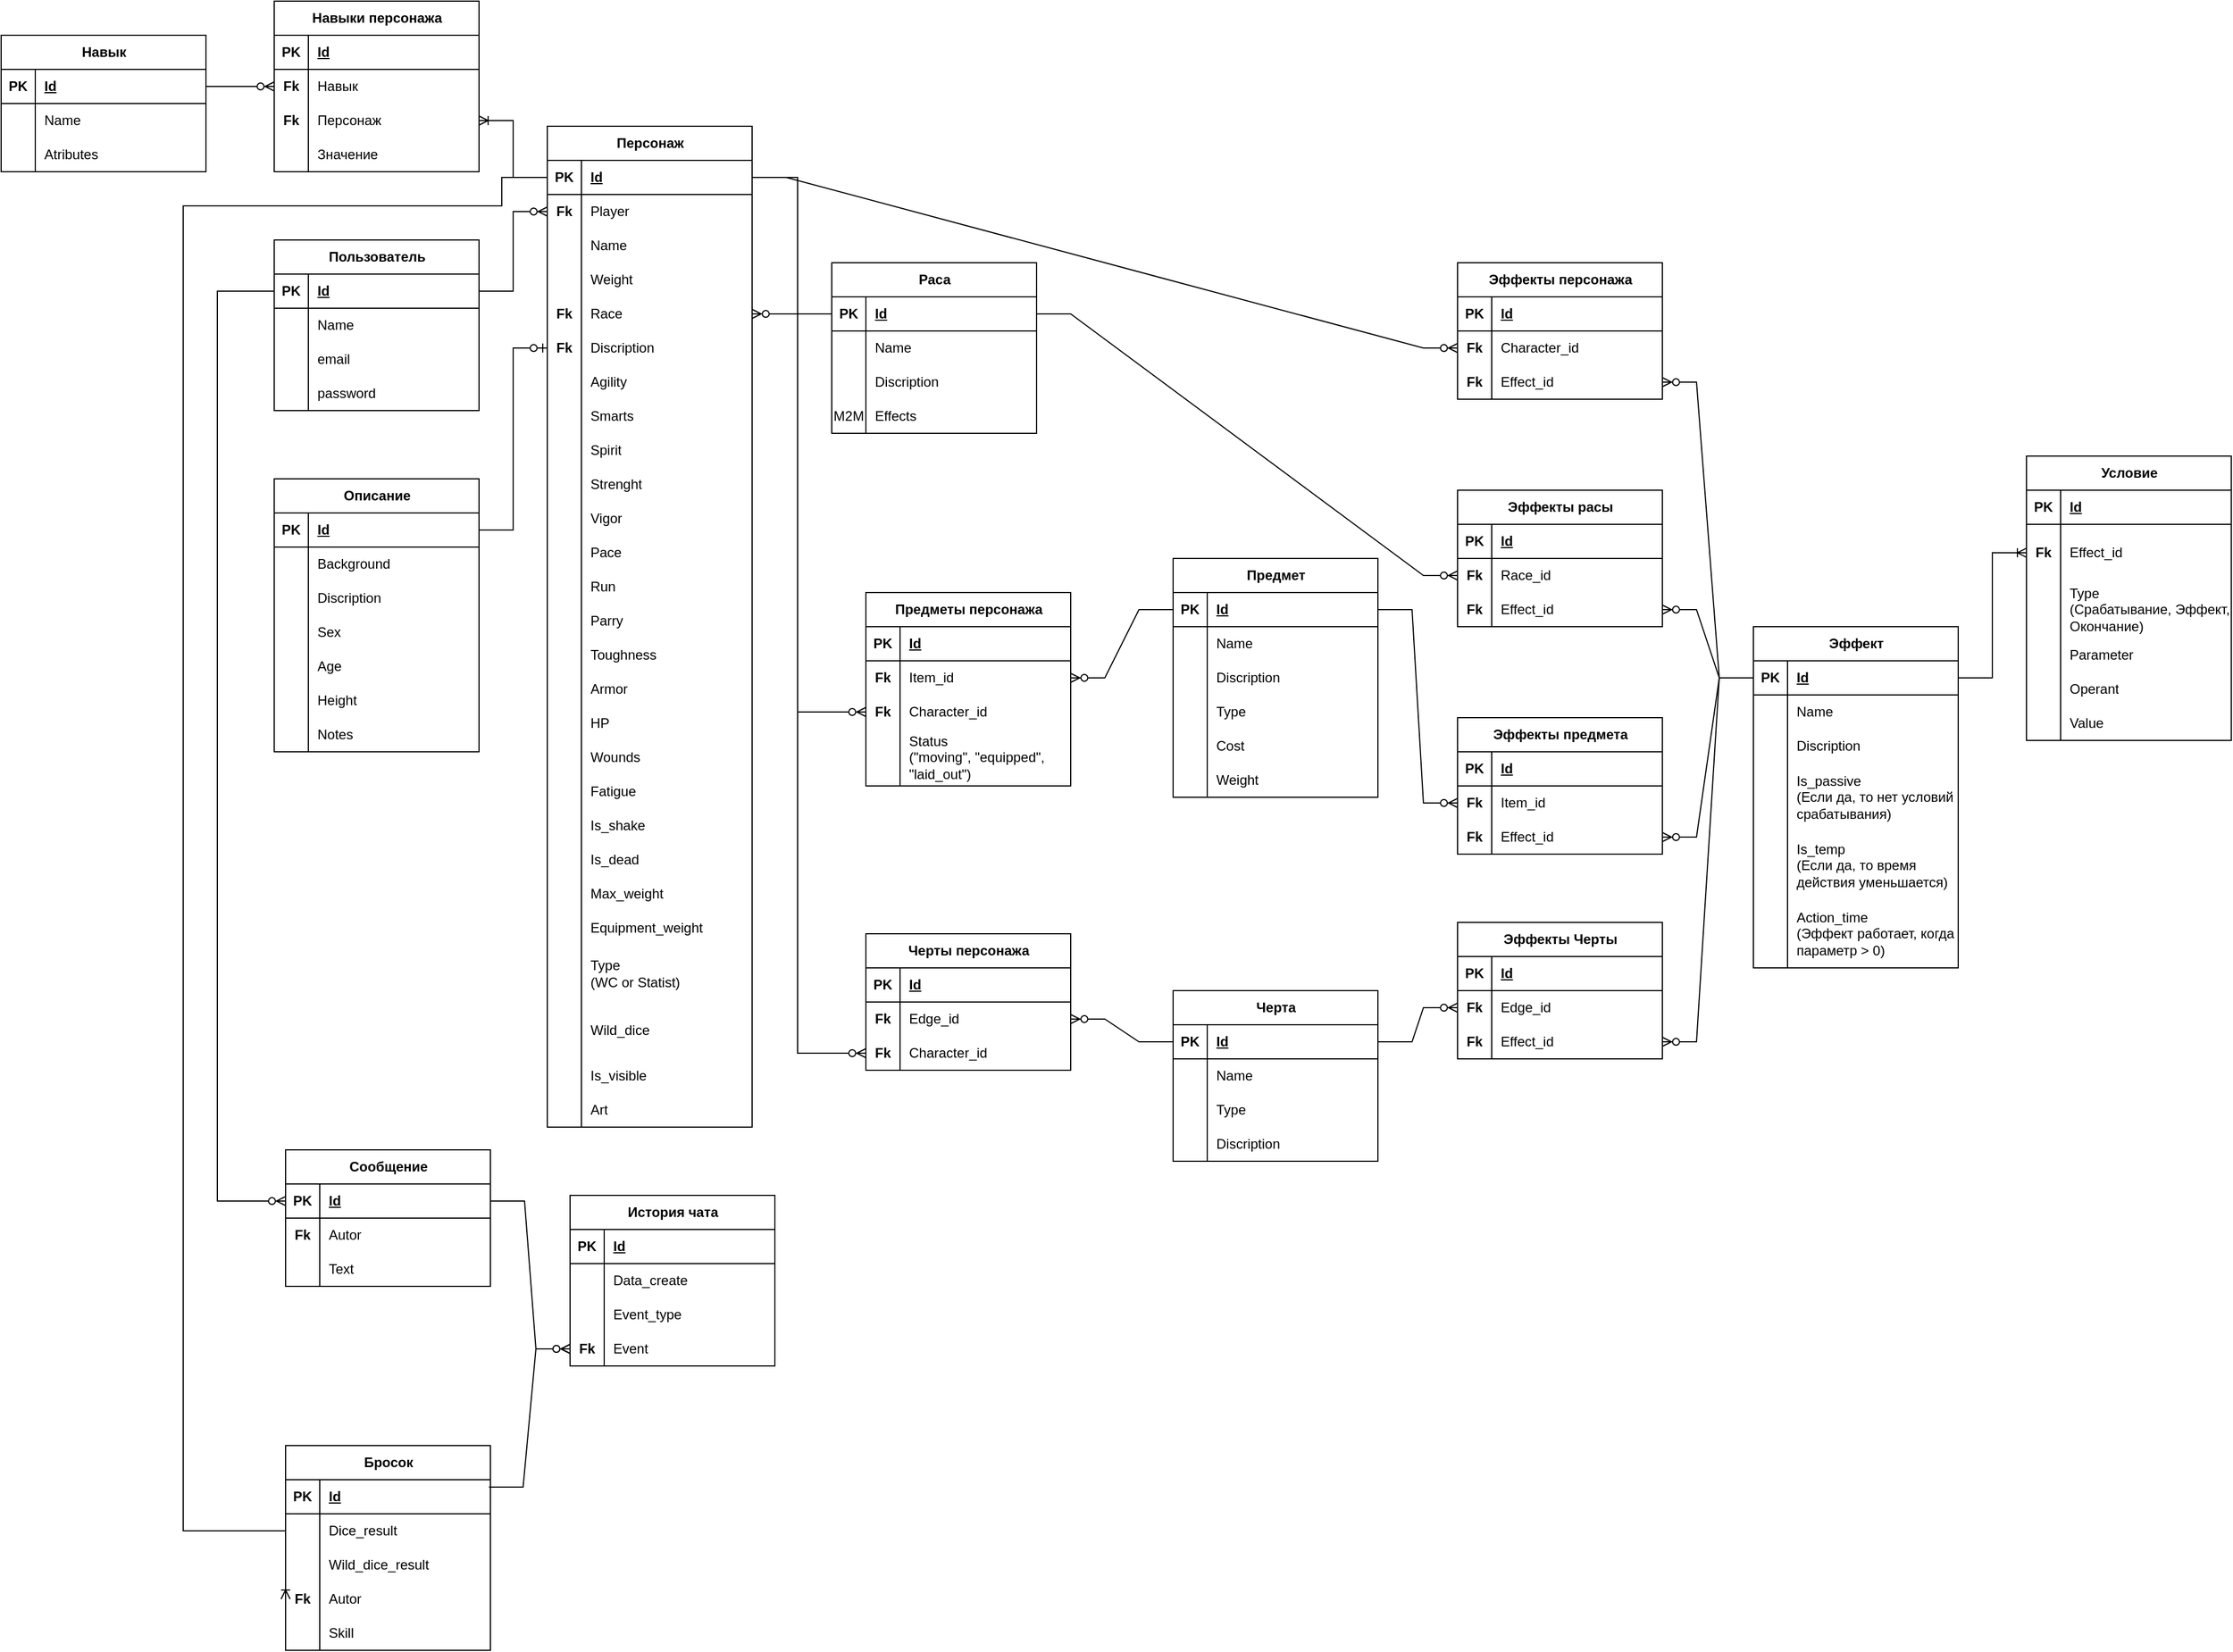 <mxfile version="26.2.2">
  <diagram name="Страница — 1" id="LEkxokDaoVAow5W-6uDN">
    <mxGraphModel dx="2596" dy="1529" grid="1" gridSize="10" guides="1" tooltips="1" connect="1" arrows="1" fold="1" page="1" pageScale="1" pageWidth="827" pageHeight="1169" math="0" shadow="0">
      <root>
        <mxCell id="0" />
        <mxCell id="1" parent="0" />
        <mxCell id="GfCyHiMN_hSw8G9x5QJc-15" value="Пользователь" style="shape=table;startSize=30;container=1;collapsible=1;childLayout=tableLayout;fixedRows=1;rowLines=0;fontStyle=1;align=center;resizeLast=1;html=1;" vertex="1" parent="1">
          <mxGeometry x="270" y="220" width="180" height="150" as="geometry" />
        </mxCell>
        <mxCell id="GfCyHiMN_hSw8G9x5QJc-16" value="" style="shape=tableRow;horizontal=0;startSize=0;swimlaneHead=0;swimlaneBody=0;fillColor=none;collapsible=0;dropTarget=0;points=[[0,0.5],[1,0.5]];portConstraint=eastwest;top=0;left=0;right=0;bottom=1;" vertex="1" parent="GfCyHiMN_hSw8G9x5QJc-15">
          <mxGeometry y="30" width="180" height="30" as="geometry" />
        </mxCell>
        <mxCell id="GfCyHiMN_hSw8G9x5QJc-17" value="PK" style="shape=partialRectangle;connectable=0;fillColor=none;top=0;left=0;bottom=0;right=0;fontStyle=1;overflow=hidden;whiteSpace=wrap;html=1;" vertex="1" parent="GfCyHiMN_hSw8G9x5QJc-16">
          <mxGeometry width="30" height="30" as="geometry">
            <mxRectangle width="30" height="30" as="alternateBounds" />
          </mxGeometry>
        </mxCell>
        <mxCell id="GfCyHiMN_hSw8G9x5QJc-18" value="Id" style="shape=partialRectangle;connectable=0;fillColor=none;top=0;left=0;bottom=0;right=0;align=left;spacingLeft=6;fontStyle=5;overflow=hidden;whiteSpace=wrap;html=1;" vertex="1" parent="GfCyHiMN_hSw8G9x5QJc-16">
          <mxGeometry x="30" width="150" height="30" as="geometry">
            <mxRectangle width="150" height="30" as="alternateBounds" />
          </mxGeometry>
        </mxCell>
        <mxCell id="GfCyHiMN_hSw8G9x5QJc-19" value="" style="shape=tableRow;horizontal=0;startSize=0;swimlaneHead=0;swimlaneBody=0;fillColor=none;collapsible=0;dropTarget=0;points=[[0,0.5],[1,0.5]];portConstraint=eastwest;top=0;left=0;right=0;bottom=0;" vertex="1" parent="GfCyHiMN_hSw8G9x5QJc-15">
          <mxGeometry y="60" width="180" height="30" as="geometry" />
        </mxCell>
        <mxCell id="GfCyHiMN_hSw8G9x5QJc-20" value="" style="shape=partialRectangle;connectable=0;fillColor=none;top=0;left=0;bottom=0;right=0;editable=1;overflow=hidden;whiteSpace=wrap;html=1;" vertex="1" parent="GfCyHiMN_hSw8G9x5QJc-19">
          <mxGeometry width="30" height="30" as="geometry">
            <mxRectangle width="30" height="30" as="alternateBounds" />
          </mxGeometry>
        </mxCell>
        <mxCell id="GfCyHiMN_hSw8G9x5QJc-21" value="Name" style="shape=partialRectangle;connectable=0;fillColor=none;top=0;left=0;bottom=0;right=0;align=left;spacingLeft=6;overflow=hidden;whiteSpace=wrap;html=1;" vertex="1" parent="GfCyHiMN_hSw8G9x5QJc-19">
          <mxGeometry x="30" width="150" height="30" as="geometry">
            <mxRectangle width="150" height="30" as="alternateBounds" />
          </mxGeometry>
        </mxCell>
        <mxCell id="GfCyHiMN_hSw8G9x5QJc-22" value="" style="shape=tableRow;horizontal=0;startSize=0;swimlaneHead=0;swimlaneBody=0;fillColor=none;collapsible=0;dropTarget=0;points=[[0,0.5],[1,0.5]];portConstraint=eastwest;top=0;left=0;right=0;bottom=0;" vertex="1" parent="GfCyHiMN_hSw8G9x5QJc-15">
          <mxGeometry y="90" width="180" height="30" as="geometry" />
        </mxCell>
        <mxCell id="GfCyHiMN_hSw8G9x5QJc-23" value="" style="shape=partialRectangle;connectable=0;fillColor=none;top=0;left=0;bottom=0;right=0;editable=1;overflow=hidden;whiteSpace=wrap;html=1;" vertex="1" parent="GfCyHiMN_hSw8G9x5QJc-22">
          <mxGeometry width="30" height="30" as="geometry">
            <mxRectangle width="30" height="30" as="alternateBounds" />
          </mxGeometry>
        </mxCell>
        <mxCell id="GfCyHiMN_hSw8G9x5QJc-24" value="email" style="shape=partialRectangle;connectable=0;fillColor=none;top=0;left=0;bottom=0;right=0;align=left;spacingLeft=6;overflow=hidden;whiteSpace=wrap;html=1;" vertex="1" parent="GfCyHiMN_hSw8G9x5QJc-22">
          <mxGeometry x="30" width="150" height="30" as="geometry">
            <mxRectangle width="150" height="30" as="alternateBounds" />
          </mxGeometry>
        </mxCell>
        <mxCell id="GfCyHiMN_hSw8G9x5QJc-25" value="" style="shape=tableRow;horizontal=0;startSize=0;swimlaneHead=0;swimlaneBody=0;fillColor=none;collapsible=0;dropTarget=0;points=[[0,0.5],[1,0.5]];portConstraint=eastwest;top=0;left=0;right=0;bottom=0;" vertex="1" parent="GfCyHiMN_hSw8G9x5QJc-15">
          <mxGeometry y="120" width="180" height="30" as="geometry" />
        </mxCell>
        <mxCell id="GfCyHiMN_hSw8G9x5QJc-26" value="" style="shape=partialRectangle;connectable=0;fillColor=none;top=0;left=0;bottom=0;right=0;editable=1;overflow=hidden;whiteSpace=wrap;html=1;" vertex="1" parent="GfCyHiMN_hSw8G9x5QJc-25">
          <mxGeometry width="30" height="30" as="geometry">
            <mxRectangle width="30" height="30" as="alternateBounds" />
          </mxGeometry>
        </mxCell>
        <mxCell id="GfCyHiMN_hSw8G9x5QJc-27" value="password" style="shape=partialRectangle;connectable=0;fillColor=none;top=0;left=0;bottom=0;right=0;align=left;spacingLeft=6;overflow=hidden;whiteSpace=wrap;html=1;" vertex="1" parent="GfCyHiMN_hSw8G9x5QJc-25">
          <mxGeometry x="30" width="150" height="30" as="geometry">
            <mxRectangle width="150" height="30" as="alternateBounds" />
          </mxGeometry>
        </mxCell>
        <mxCell id="GfCyHiMN_hSw8G9x5QJc-28" value="Персонаж" style="shape=table;startSize=30;container=1;collapsible=1;childLayout=tableLayout;fixedRows=1;rowLines=0;fontStyle=1;align=center;resizeLast=1;html=1;" vertex="1" parent="1">
          <mxGeometry x="510" y="120" width="180" height="880" as="geometry" />
        </mxCell>
        <mxCell id="GfCyHiMN_hSw8G9x5QJc-29" value="" style="shape=tableRow;horizontal=0;startSize=0;swimlaneHead=0;swimlaneBody=0;fillColor=none;collapsible=0;dropTarget=0;points=[[0,0.5],[1,0.5]];portConstraint=eastwest;top=0;left=0;right=0;bottom=1;" vertex="1" parent="GfCyHiMN_hSw8G9x5QJc-28">
          <mxGeometry y="30" width="180" height="30" as="geometry" />
        </mxCell>
        <mxCell id="GfCyHiMN_hSw8G9x5QJc-30" value="PK" style="shape=partialRectangle;connectable=0;fillColor=none;top=0;left=0;bottom=0;right=0;fontStyle=1;overflow=hidden;whiteSpace=wrap;html=1;" vertex="1" parent="GfCyHiMN_hSw8G9x5QJc-29">
          <mxGeometry width="30" height="30" as="geometry">
            <mxRectangle width="30" height="30" as="alternateBounds" />
          </mxGeometry>
        </mxCell>
        <mxCell id="GfCyHiMN_hSw8G9x5QJc-31" value="Id" style="shape=partialRectangle;connectable=0;fillColor=none;top=0;left=0;bottom=0;right=0;align=left;spacingLeft=6;fontStyle=5;overflow=hidden;whiteSpace=wrap;html=1;" vertex="1" parent="GfCyHiMN_hSw8G9x5QJc-29">
          <mxGeometry x="30" width="150" height="30" as="geometry">
            <mxRectangle width="150" height="30" as="alternateBounds" />
          </mxGeometry>
        </mxCell>
        <mxCell id="GfCyHiMN_hSw8G9x5QJc-105" style="shape=tableRow;horizontal=0;startSize=0;swimlaneHead=0;swimlaneBody=0;fillColor=none;collapsible=0;dropTarget=0;points=[[0,0.5],[1,0.5]];portConstraint=eastwest;top=0;left=0;right=0;bottom=0;" vertex="1" parent="GfCyHiMN_hSw8G9x5QJc-28">
          <mxGeometry y="60" width="180" height="30" as="geometry" />
        </mxCell>
        <mxCell id="GfCyHiMN_hSw8G9x5QJc-106" value="&lt;b&gt;Fk&lt;/b&gt;" style="shape=partialRectangle;connectable=0;fillColor=none;top=0;left=0;bottom=0;right=0;editable=1;overflow=hidden;whiteSpace=wrap;html=1;" vertex="1" parent="GfCyHiMN_hSw8G9x5QJc-105">
          <mxGeometry width="30" height="30" as="geometry">
            <mxRectangle width="30" height="30" as="alternateBounds" />
          </mxGeometry>
        </mxCell>
        <mxCell id="GfCyHiMN_hSw8G9x5QJc-107" value="Player" style="shape=partialRectangle;connectable=0;fillColor=none;top=0;left=0;bottom=0;right=0;align=left;spacingLeft=6;overflow=hidden;whiteSpace=wrap;html=1;" vertex="1" parent="GfCyHiMN_hSw8G9x5QJc-105">
          <mxGeometry x="30" width="150" height="30" as="geometry">
            <mxRectangle width="150" height="30" as="alternateBounds" />
          </mxGeometry>
        </mxCell>
        <mxCell id="GfCyHiMN_hSw8G9x5QJc-32" value="" style="shape=tableRow;horizontal=0;startSize=0;swimlaneHead=0;swimlaneBody=0;fillColor=none;collapsible=0;dropTarget=0;points=[[0,0.5],[1,0.5]];portConstraint=eastwest;top=0;left=0;right=0;bottom=0;" vertex="1" parent="GfCyHiMN_hSw8G9x5QJc-28">
          <mxGeometry y="90" width="180" height="30" as="geometry" />
        </mxCell>
        <mxCell id="GfCyHiMN_hSw8G9x5QJc-33" value="" style="shape=partialRectangle;connectable=0;fillColor=none;top=0;left=0;bottom=0;right=0;editable=1;overflow=hidden;whiteSpace=wrap;html=1;" vertex="1" parent="GfCyHiMN_hSw8G9x5QJc-32">
          <mxGeometry width="30" height="30" as="geometry">
            <mxRectangle width="30" height="30" as="alternateBounds" />
          </mxGeometry>
        </mxCell>
        <mxCell id="GfCyHiMN_hSw8G9x5QJc-34" value="Name" style="shape=partialRectangle;connectable=0;fillColor=none;top=0;left=0;bottom=0;right=0;align=left;spacingLeft=6;overflow=hidden;whiteSpace=wrap;html=1;" vertex="1" parent="GfCyHiMN_hSw8G9x5QJc-32">
          <mxGeometry x="30" width="150" height="30" as="geometry">
            <mxRectangle width="150" height="30" as="alternateBounds" />
          </mxGeometry>
        </mxCell>
        <mxCell id="GfCyHiMN_hSw8G9x5QJc-35" value="" style="shape=tableRow;horizontal=0;startSize=0;swimlaneHead=0;swimlaneBody=0;fillColor=none;collapsible=0;dropTarget=0;points=[[0,0.5],[1,0.5]];portConstraint=eastwest;top=0;left=0;right=0;bottom=0;" vertex="1" parent="GfCyHiMN_hSw8G9x5QJc-28">
          <mxGeometry y="120" width="180" height="30" as="geometry" />
        </mxCell>
        <mxCell id="GfCyHiMN_hSw8G9x5QJc-36" value="" style="shape=partialRectangle;connectable=0;fillColor=none;top=0;left=0;bottom=0;right=0;editable=1;overflow=hidden;whiteSpace=wrap;html=1;" vertex="1" parent="GfCyHiMN_hSw8G9x5QJc-35">
          <mxGeometry width="30" height="30" as="geometry">
            <mxRectangle width="30" height="30" as="alternateBounds" />
          </mxGeometry>
        </mxCell>
        <mxCell id="GfCyHiMN_hSw8G9x5QJc-37" value="Weight" style="shape=partialRectangle;connectable=0;fillColor=none;top=0;left=0;bottom=0;right=0;align=left;spacingLeft=6;overflow=hidden;whiteSpace=wrap;html=1;" vertex="1" parent="GfCyHiMN_hSw8G9x5QJc-35">
          <mxGeometry x="30" width="150" height="30" as="geometry">
            <mxRectangle width="150" height="30" as="alternateBounds" />
          </mxGeometry>
        </mxCell>
        <mxCell id="GfCyHiMN_hSw8G9x5QJc-38" value="" style="shape=tableRow;horizontal=0;startSize=0;swimlaneHead=0;swimlaneBody=0;fillColor=none;collapsible=0;dropTarget=0;points=[[0,0.5],[1,0.5]];portConstraint=eastwest;top=0;left=0;right=0;bottom=0;" vertex="1" parent="GfCyHiMN_hSw8G9x5QJc-28">
          <mxGeometry y="150" width="180" height="30" as="geometry" />
        </mxCell>
        <mxCell id="GfCyHiMN_hSw8G9x5QJc-39" value="&lt;b&gt;Fk&lt;/b&gt;" style="shape=partialRectangle;connectable=0;fillColor=none;top=0;left=0;bottom=0;right=0;editable=1;overflow=hidden;whiteSpace=wrap;html=1;" vertex="1" parent="GfCyHiMN_hSw8G9x5QJc-38">
          <mxGeometry width="30" height="30" as="geometry">
            <mxRectangle width="30" height="30" as="alternateBounds" />
          </mxGeometry>
        </mxCell>
        <mxCell id="GfCyHiMN_hSw8G9x5QJc-40" value="Race" style="shape=partialRectangle;connectable=0;fillColor=none;top=0;left=0;bottom=0;right=0;align=left;spacingLeft=6;overflow=hidden;whiteSpace=wrap;html=1;" vertex="1" parent="GfCyHiMN_hSw8G9x5QJc-38">
          <mxGeometry x="30" width="150" height="30" as="geometry">
            <mxRectangle width="150" height="30" as="alternateBounds" />
          </mxGeometry>
        </mxCell>
        <mxCell id="GfCyHiMN_hSw8G9x5QJc-65" style="shape=tableRow;horizontal=0;startSize=0;swimlaneHead=0;swimlaneBody=0;fillColor=none;collapsible=0;dropTarget=0;points=[[0,0.5],[1,0.5]];portConstraint=eastwest;top=0;left=0;right=0;bottom=0;" vertex="1" parent="GfCyHiMN_hSw8G9x5QJc-28">
          <mxGeometry y="180" width="180" height="30" as="geometry" />
        </mxCell>
        <mxCell id="GfCyHiMN_hSw8G9x5QJc-66" value="&lt;b&gt;Fk&lt;/b&gt;" style="shape=partialRectangle;connectable=0;fillColor=none;top=0;left=0;bottom=0;right=0;editable=1;overflow=hidden;whiteSpace=wrap;html=1;" vertex="1" parent="GfCyHiMN_hSw8G9x5QJc-65">
          <mxGeometry width="30" height="30" as="geometry">
            <mxRectangle width="30" height="30" as="alternateBounds" />
          </mxGeometry>
        </mxCell>
        <mxCell id="GfCyHiMN_hSw8G9x5QJc-67" value="Discription" style="shape=partialRectangle;connectable=0;fillColor=none;top=0;left=0;bottom=0;right=0;align=left;spacingLeft=6;overflow=hidden;whiteSpace=wrap;html=1;" vertex="1" parent="GfCyHiMN_hSw8G9x5QJc-65">
          <mxGeometry x="30" width="150" height="30" as="geometry">
            <mxRectangle width="150" height="30" as="alternateBounds" />
          </mxGeometry>
        </mxCell>
        <mxCell id="GfCyHiMN_hSw8G9x5QJc-62" style="shape=tableRow;horizontal=0;startSize=0;swimlaneHead=0;swimlaneBody=0;fillColor=none;collapsible=0;dropTarget=0;points=[[0,0.5],[1,0.5]];portConstraint=eastwest;top=0;left=0;right=0;bottom=0;" vertex="1" parent="GfCyHiMN_hSw8G9x5QJc-28">
          <mxGeometry y="210" width="180" height="30" as="geometry" />
        </mxCell>
        <mxCell id="GfCyHiMN_hSw8G9x5QJc-63" style="shape=partialRectangle;connectable=0;fillColor=none;top=0;left=0;bottom=0;right=0;editable=1;overflow=hidden;whiteSpace=wrap;html=1;" vertex="1" parent="GfCyHiMN_hSw8G9x5QJc-62">
          <mxGeometry width="30" height="30" as="geometry">
            <mxRectangle width="30" height="30" as="alternateBounds" />
          </mxGeometry>
        </mxCell>
        <mxCell id="GfCyHiMN_hSw8G9x5QJc-64" value="Agility" style="shape=partialRectangle;connectable=0;fillColor=none;top=0;left=0;bottom=0;right=0;align=left;spacingLeft=6;overflow=hidden;whiteSpace=wrap;html=1;" vertex="1" parent="GfCyHiMN_hSw8G9x5QJc-62">
          <mxGeometry x="30" width="150" height="30" as="geometry">
            <mxRectangle width="150" height="30" as="alternateBounds" />
          </mxGeometry>
        </mxCell>
        <mxCell id="GfCyHiMN_hSw8G9x5QJc-59" style="shape=tableRow;horizontal=0;startSize=0;swimlaneHead=0;swimlaneBody=0;fillColor=none;collapsible=0;dropTarget=0;points=[[0,0.5],[1,0.5]];portConstraint=eastwest;top=0;left=0;right=0;bottom=0;" vertex="1" parent="GfCyHiMN_hSw8G9x5QJc-28">
          <mxGeometry y="240" width="180" height="30" as="geometry" />
        </mxCell>
        <mxCell id="GfCyHiMN_hSw8G9x5QJc-60" style="shape=partialRectangle;connectable=0;fillColor=none;top=0;left=0;bottom=0;right=0;editable=1;overflow=hidden;whiteSpace=wrap;html=1;" vertex="1" parent="GfCyHiMN_hSw8G9x5QJc-59">
          <mxGeometry width="30" height="30" as="geometry">
            <mxRectangle width="30" height="30" as="alternateBounds" />
          </mxGeometry>
        </mxCell>
        <mxCell id="GfCyHiMN_hSw8G9x5QJc-61" value="Smarts" style="shape=partialRectangle;connectable=0;fillColor=none;top=0;left=0;bottom=0;right=0;align=left;spacingLeft=6;overflow=hidden;whiteSpace=wrap;html=1;" vertex="1" parent="GfCyHiMN_hSw8G9x5QJc-59">
          <mxGeometry x="30" width="150" height="30" as="geometry">
            <mxRectangle width="150" height="30" as="alternateBounds" />
          </mxGeometry>
        </mxCell>
        <mxCell id="GfCyHiMN_hSw8G9x5QJc-56" style="shape=tableRow;horizontal=0;startSize=0;swimlaneHead=0;swimlaneBody=0;fillColor=none;collapsible=0;dropTarget=0;points=[[0,0.5],[1,0.5]];portConstraint=eastwest;top=0;left=0;right=0;bottom=0;" vertex="1" parent="GfCyHiMN_hSw8G9x5QJc-28">
          <mxGeometry y="270" width="180" height="30" as="geometry" />
        </mxCell>
        <mxCell id="GfCyHiMN_hSw8G9x5QJc-57" style="shape=partialRectangle;connectable=0;fillColor=none;top=0;left=0;bottom=0;right=0;editable=1;overflow=hidden;whiteSpace=wrap;html=1;" vertex="1" parent="GfCyHiMN_hSw8G9x5QJc-56">
          <mxGeometry width="30" height="30" as="geometry">
            <mxRectangle width="30" height="30" as="alternateBounds" />
          </mxGeometry>
        </mxCell>
        <mxCell id="GfCyHiMN_hSw8G9x5QJc-58" value="Spirit" style="shape=partialRectangle;connectable=0;fillColor=none;top=0;left=0;bottom=0;right=0;align=left;spacingLeft=6;overflow=hidden;whiteSpace=wrap;html=1;" vertex="1" parent="GfCyHiMN_hSw8G9x5QJc-56">
          <mxGeometry x="30" width="150" height="30" as="geometry">
            <mxRectangle width="150" height="30" as="alternateBounds" />
          </mxGeometry>
        </mxCell>
        <mxCell id="GfCyHiMN_hSw8G9x5QJc-53" style="shape=tableRow;horizontal=0;startSize=0;swimlaneHead=0;swimlaneBody=0;fillColor=none;collapsible=0;dropTarget=0;points=[[0,0.5],[1,0.5]];portConstraint=eastwest;top=0;left=0;right=0;bottom=0;" vertex="1" parent="GfCyHiMN_hSw8G9x5QJc-28">
          <mxGeometry y="300" width="180" height="30" as="geometry" />
        </mxCell>
        <mxCell id="GfCyHiMN_hSw8G9x5QJc-54" style="shape=partialRectangle;connectable=0;fillColor=none;top=0;left=0;bottom=0;right=0;editable=1;overflow=hidden;whiteSpace=wrap;html=1;" vertex="1" parent="GfCyHiMN_hSw8G9x5QJc-53">
          <mxGeometry width="30" height="30" as="geometry">
            <mxRectangle width="30" height="30" as="alternateBounds" />
          </mxGeometry>
        </mxCell>
        <mxCell id="GfCyHiMN_hSw8G9x5QJc-55" value="Strenght" style="shape=partialRectangle;connectable=0;fillColor=none;top=0;left=0;bottom=0;right=0;align=left;spacingLeft=6;overflow=hidden;whiteSpace=wrap;html=1;" vertex="1" parent="GfCyHiMN_hSw8G9x5QJc-53">
          <mxGeometry x="30" width="150" height="30" as="geometry">
            <mxRectangle width="150" height="30" as="alternateBounds" />
          </mxGeometry>
        </mxCell>
        <mxCell id="GfCyHiMN_hSw8G9x5QJc-50" style="shape=tableRow;horizontal=0;startSize=0;swimlaneHead=0;swimlaneBody=0;fillColor=none;collapsible=0;dropTarget=0;points=[[0,0.5],[1,0.5]];portConstraint=eastwest;top=0;left=0;right=0;bottom=0;" vertex="1" parent="GfCyHiMN_hSw8G9x5QJc-28">
          <mxGeometry y="330" width="180" height="30" as="geometry" />
        </mxCell>
        <mxCell id="GfCyHiMN_hSw8G9x5QJc-51" style="shape=partialRectangle;connectable=0;fillColor=none;top=0;left=0;bottom=0;right=0;editable=1;overflow=hidden;whiteSpace=wrap;html=1;" vertex="1" parent="GfCyHiMN_hSw8G9x5QJc-50">
          <mxGeometry width="30" height="30" as="geometry">
            <mxRectangle width="30" height="30" as="alternateBounds" />
          </mxGeometry>
        </mxCell>
        <mxCell id="GfCyHiMN_hSw8G9x5QJc-52" value="Vigor" style="shape=partialRectangle;connectable=0;fillColor=none;top=0;left=0;bottom=0;right=0;align=left;spacingLeft=6;overflow=hidden;whiteSpace=wrap;html=1;" vertex="1" parent="GfCyHiMN_hSw8G9x5QJc-50">
          <mxGeometry x="30" width="150" height="30" as="geometry">
            <mxRectangle width="150" height="30" as="alternateBounds" />
          </mxGeometry>
        </mxCell>
        <mxCell id="GfCyHiMN_hSw8G9x5QJc-47" style="shape=tableRow;horizontal=0;startSize=0;swimlaneHead=0;swimlaneBody=0;fillColor=none;collapsible=0;dropTarget=0;points=[[0,0.5],[1,0.5]];portConstraint=eastwest;top=0;left=0;right=0;bottom=0;" vertex="1" parent="GfCyHiMN_hSw8G9x5QJc-28">
          <mxGeometry y="360" width="180" height="30" as="geometry" />
        </mxCell>
        <mxCell id="GfCyHiMN_hSw8G9x5QJc-48" style="shape=partialRectangle;connectable=0;fillColor=none;top=0;left=0;bottom=0;right=0;editable=1;overflow=hidden;whiteSpace=wrap;html=1;" vertex="1" parent="GfCyHiMN_hSw8G9x5QJc-47">
          <mxGeometry width="30" height="30" as="geometry">
            <mxRectangle width="30" height="30" as="alternateBounds" />
          </mxGeometry>
        </mxCell>
        <mxCell id="GfCyHiMN_hSw8G9x5QJc-49" value="Pace" style="shape=partialRectangle;connectable=0;fillColor=none;top=0;left=0;bottom=0;right=0;align=left;spacingLeft=6;overflow=hidden;whiteSpace=wrap;html=1;" vertex="1" parent="GfCyHiMN_hSw8G9x5QJc-47">
          <mxGeometry x="30" width="150" height="30" as="geometry">
            <mxRectangle width="150" height="30" as="alternateBounds" />
          </mxGeometry>
        </mxCell>
        <mxCell id="GfCyHiMN_hSw8G9x5QJc-44" style="shape=tableRow;horizontal=0;startSize=0;swimlaneHead=0;swimlaneBody=0;fillColor=none;collapsible=0;dropTarget=0;points=[[0,0.5],[1,0.5]];portConstraint=eastwest;top=0;left=0;right=0;bottom=0;" vertex="1" parent="GfCyHiMN_hSw8G9x5QJc-28">
          <mxGeometry y="390" width="180" height="30" as="geometry" />
        </mxCell>
        <mxCell id="GfCyHiMN_hSw8G9x5QJc-45" style="shape=partialRectangle;connectable=0;fillColor=none;top=0;left=0;bottom=0;right=0;editable=1;overflow=hidden;whiteSpace=wrap;html=1;" vertex="1" parent="GfCyHiMN_hSw8G9x5QJc-44">
          <mxGeometry width="30" height="30" as="geometry">
            <mxRectangle width="30" height="30" as="alternateBounds" />
          </mxGeometry>
        </mxCell>
        <mxCell id="GfCyHiMN_hSw8G9x5QJc-46" value="Run" style="shape=partialRectangle;connectable=0;fillColor=none;top=0;left=0;bottom=0;right=0;align=left;spacingLeft=6;overflow=hidden;whiteSpace=wrap;html=1;" vertex="1" parent="GfCyHiMN_hSw8G9x5QJc-44">
          <mxGeometry x="30" width="150" height="30" as="geometry">
            <mxRectangle width="150" height="30" as="alternateBounds" />
          </mxGeometry>
        </mxCell>
        <mxCell id="GfCyHiMN_hSw8G9x5QJc-41" style="shape=tableRow;horizontal=0;startSize=0;swimlaneHead=0;swimlaneBody=0;fillColor=none;collapsible=0;dropTarget=0;points=[[0,0.5],[1,0.5]];portConstraint=eastwest;top=0;left=0;right=0;bottom=0;" vertex="1" parent="GfCyHiMN_hSw8G9x5QJc-28">
          <mxGeometry y="420" width="180" height="30" as="geometry" />
        </mxCell>
        <mxCell id="GfCyHiMN_hSw8G9x5QJc-42" style="shape=partialRectangle;connectable=0;fillColor=none;top=0;left=0;bottom=0;right=0;editable=1;overflow=hidden;whiteSpace=wrap;html=1;" vertex="1" parent="GfCyHiMN_hSw8G9x5QJc-41">
          <mxGeometry width="30" height="30" as="geometry">
            <mxRectangle width="30" height="30" as="alternateBounds" />
          </mxGeometry>
        </mxCell>
        <mxCell id="GfCyHiMN_hSw8G9x5QJc-43" value="Parry" style="shape=partialRectangle;connectable=0;fillColor=none;top=0;left=0;bottom=0;right=0;align=left;spacingLeft=6;overflow=hidden;whiteSpace=wrap;html=1;" vertex="1" parent="GfCyHiMN_hSw8G9x5QJc-41">
          <mxGeometry x="30" width="150" height="30" as="geometry">
            <mxRectangle width="150" height="30" as="alternateBounds" />
          </mxGeometry>
        </mxCell>
        <mxCell id="GfCyHiMN_hSw8G9x5QJc-111" style="shape=tableRow;horizontal=0;startSize=0;swimlaneHead=0;swimlaneBody=0;fillColor=none;collapsible=0;dropTarget=0;points=[[0,0.5],[1,0.5]];portConstraint=eastwest;top=0;left=0;right=0;bottom=0;" vertex="1" parent="GfCyHiMN_hSw8G9x5QJc-28">
          <mxGeometry y="450" width="180" height="30" as="geometry" />
        </mxCell>
        <mxCell id="GfCyHiMN_hSw8G9x5QJc-112" style="shape=partialRectangle;connectable=0;fillColor=none;top=0;left=0;bottom=0;right=0;editable=1;overflow=hidden;whiteSpace=wrap;html=1;" vertex="1" parent="GfCyHiMN_hSw8G9x5QJc-111">
          <mxGeometry width="30" height="30" as="geometry">
            <mxRectangle width="30" height="30" as="alternateBounds" />
          </mxGeometry>
        </mxCell>
        <mxCell id="GfCyHiMN_hSw8G9x5QJc-113" value="Toughness" style="shape=partialRectangle;connectable=0;fillColor=none;top=0;left=0;bottom=0;right=0;align=left;spacingLeft=6;overflow=hidden;whiteSpace=wrap;html=1;" vertex="1" parent="GfCyHiMN_hSw8G9x5QJc-111">
          <mxGeometry x="30" width="150" height="30" as="geometry">
            <mxRectangle width="150" height="30" as="alternateBounds" />
          </mxGeometry>
        </mxCell>
        <mxCell id="GfCyHiMN_hSw8G9x5QJc-108" style="shape=tableRow;horizontal=0;startSize=0;swimlaneHead=0;swimlaneBody=0;fillColor=none;collapsible=0;dropTarget=0;points=[[0,0.5],[1,0.5]];portConstraint=eastwest;top=0;left=0;right=0;bottom=0;" vertex="1" parent="GfCyHiMN_hSw8G9x5QJc-28">
          <mxGeometry y="480" width="180" height="30" as="geometry" />
        </mxCell>
        <mxCell id="GfCyHiMN_hSw8G9x5QJc-109" style="shape=partialRectangle;connectable=0;fillColor=none;top=0;left=0;bottom=0;right=0;editable=1;overflow=hidden;whiteSpace=wrap;html=1;" vertex="1" parent="GfCyHiMN_hSw8G9x5QJc-108">
          <mxGeometry width="30" height="30" as="geometry">
            <mxRectangle width="30" height="30" as="alternateBounds" />
          </mxGeometry>
        </mxCell>
        <mxCell id="GfCyHiMN_hSw8G9x5QJc-110" value="Armor" style="shape=partialRectangle;connectable=0;fillColor=none;top=0;left=0;bottom=0;right=0;align=left;spacingLeft=6;overflow=hidden;whiteSpace=wrap;html=1;" vertex="1" parent="GfCyHiMN_hSw8G9x5QJc-108">
          <mxGeometry x="30" width="150" height="30" as="geometry">
            <mxRectangle width="150" height="30" as="alternateBounds" />
          </mxGeometry>
        </mxCell>
        <mxCell id="GfCyHiMN_hSw8G9x5QJc-161" style="shape=tableRow;horizontal=0;startSize=0;swimlaneHead=0;swimlaneBody=0;fillColor=none;collapsible=0;dropTarget=0;points=[[0,0.5],[1,0.5]];portConstraint=eastwest;top=0;left=0;right=0;bottom=0;" vertex="1" parent="GfCyHiMN_hSw8G9x5QJc-28">
          <mxGeometry y="510" width="180" height="30" as="geometry" />
        </mxCell>
        <mxCell id="GfCyHiMN_hSw8G9x5QJc-162" style="shape=partialRectangle;connectable=0;fillColor=none;top=0;left=0;bottom=0;right=0;editable=1;overflow=hidden;whiteSpace=wrap;html=1;" vertex="1" parent="GfCyHiMN_hSw8G9x5QJc-161">
          <mxGeometry width="30" height="30" as="geometry">
            <mxRectangle width="30" height="30" as="alternateBounds" />
          </mxGeometry>
        </mxCell>
        <mxCell id="GfCyHiMN_hSw8G9x5QJc-163" value="HP" style="shape=partialRectangle;connectable=0;fillColor=none;top=0;left=0;bottom=0;right=0;align=left;spacingLeft=6;overflow=hidden;whiteSpace=wrap;html=1;" vertex="1" parent="GfCyHiMN_hSw8G9x5QJc-161">
          <mxGeometry x="30" width="150" height="30" as="geometry">
            <mxRectangle width="150" height="30" as="alternateBounds" />
          </mxGeometry>
        </mxCell>
        <mxCell id="GfCyHiMN_hSw8G9x5QJc-167" style="shape=tableRow;horizontal=0;startSize=0;swimlaneHead=0;swimlaneBody=0;fillColor=none;collapsible=0;dropTarget=0;points=[[0,0.5],[1,0.5]];portConstraint=eastwest;top=0;left=0;right=0;bottom=0;" vertex="1" parent="GfCyHiMN_hSw8G9x5QJc-28">
          <mxGeometry y="540" width="180" height="30" as="geometry" />
        </mxCell>
        <mxCell id="GfCyHiMN_hSw8G9x5QJc-168" style="shape=partialRectangle;connectable=0;fillColor=none;top=0;left=0;bottom=0;right=0;editable=1;overflow=hidden;whiteSpace=wrap;html=1;" vertex="1" parent="GfCyHiMN_hSw8G9x5QJc-167">
          <mxGeometry width="30" height="30" as="geometry">
            <mxRectangle width="30" height="30" as="alternateBounds" />
          </mxGeometry>
        </mxCell>
        <mxCell id="GfCyHiMN_hSw8G9x5QJc-169" value="Wounds" style="shape=partialRectangle;connectable=0;fillColor=none;top=0;left=0;bottom=0;right=0;align=left;spacingLeft=6;overflow=hidden;whiteSpace=wrap;html=1;" vertex="1" parent="GfCyHiMN_hSw8G9x5QJc-167">
          <mxGeometry x="30" width="150" height="30" as="geometry">
            <mxRectangle width="150" height="30" as="alternateBounds" />
          </mxGeometry>
        </mxCell>
        <mxCell id="GfCyHiMN_hSw8G9x5QJc-173" style="shape=tableRow;horizontal=0;startSize=0;swimlaneHead=0;swimlaneBody=0;fillColor=none;collapsible=0;dropTarget=0;points=[[0,0.5],[1,0.5]];portConstraint=eastwest;top=0;left=0;right=0;bottom=0;" vertex="1" parent="GfCyHiMN_hSw8G9x5QJc-28">
          <mxGeometry y="570" width="180" height="30" as="geometry" />
        </mxCell>
        <mxCell id="GfCyHiMN_hSw8G9x5QJc-174" style="shape=partialRectangle;connectable=0;fillColor=none;top=0;left=0;bottom=0;right=0;editable=1;overflow=hidden;whiteSpace=wrap;html=1;" vertex="1" parent="GfCyHiMN_hSw8G9x5QJc-173">
          <mxGeometry width="30" height="30" as="geometry">
            <mxRectangle width="30" height="30" as="alternateBounds" />
          </mxGeometry>
        </mxCell>
        <mxCell id="GfCyHiMN_hSw8G9x5QJc-175" value="Fatigue" style="shape=partialRectangle;connectable=0;fillColor=none;top=0;left=0;bottom=0;right=0;align=left;spacingLeft=6;overflow=hidden;whiteSpace=wrap;html=1;" vertex="1" parent="GfCyHiMN_hSw8G9x5QJc-173">
          <mxGeometry x="30" width="150" height="30" as="geometry">
            <mxRectangle width="150" height="30" as="alternateBounds" />
          </mxGeometry>
        </mxCell>
        <mxCell id="GfCyHiMN_hSw8G9x5QJc-170" style="shape=tableRow;horizontal=0;startSize=0;swimlaneHead=0;swimlaneBody=0;fillColor=none;collapsible=0;dropTarget=0;points=[[0,0.5],[1,0.5]];portConstraint=eastwest;top=0;left=0;right=0;bottom=0;" vertex="1" parent="GfCyHiMN_hSw8G9x5QJc-28">
          <mxGeometry y="600" width="180" height="30" as="geometry" />
        </mxCell>
        <mxCell id="GfCyHiMN_hSw8G9x5QJc-171" style="shape=partialRectangle;connectable=0;fillColor=none;top=0;left=0;bottom=0;right=0;editable=1;overflow=hidden;whiteSpace=wrap;html=1;" vertex="1" parent="GfCyHiMN_hSw8G9x5QJc-170">
          <mxGeometry width="30" height="30" as="geometry">
            <mxRectangle width="30" height="30" as="alternateBounds" />
          </mxGeometry>
        </mxCell>
        <mxCell id="GfCyHiMN_hSw8G9x5QJc-172" value="Is_shake" style="shape=partialRectangle;connectable=0;fillColor=none;top=0;left=0;bottom=0;right=0;align=left;spacingLeft=6;overflow=hidden;whiteSpace=wrap;html=1;" vertex="1" parent="GfCyHiMN_hSw8G9x5QJc-170">
          <mxGeometry x="30" width="150" height="30" as="geometry">
            <mxRectangle width="150" height="30" as="alternateBounds" />
          </mxGeometry>
        </mxCell>
        <mxCell id="GfCyHiMN_hSw8G9x5QJc-176" style="shape=tableRow;horizontal=0;startSize=0;swimlaneHead=0;swimlaneBody=0;fillColor=none;collapsible=0;dropTarget=0;points=[[0,0.5],[1,0.5]];portConstraint=eastwest;top=0;left=0;right=0;bottom=0;" vertex="1" parent="GfCyHiMN_hSw8G9x5QJc-28">
          <mxGeometry y="630" width="180" height="30" as="geometry" />
        </mxCell>
        <mxCell id="GfCyHiMN_hSw8G9x5QJc-177" style="shape=partialRectangle;connectable=0;fillColor=none;top=0;left=0;bottom=0;right=0;editable=1;overflow=hidden;whiteSpace=wrap;html=1;" vertex="1" parent="GfCyHiMN_hSw8G9x5QJc-176">
          <mxGeometry width="30" height="30" as="geometry">
            <mxRectangle width="30" height="30" as="alternateBounds" />
          </mxGeometry>
        </mxCell>
        <mxCell id="GfCyHiMN_hSw8G9x5QJc-178" value="Is_dead" style="shape=partialRectangle;connectable=0;fillColor=none;top=0;left=0;bottom=0;right=0;align=left;spacingLeft=6;overflow=hidden;whiteSpace=wrap;html=1;" vertex="1" parent="GfCyHiMN_hSw8G9x5QJc-176">
          <mxGeometry x="30" width="150" height="30" as="geometry">
            <mxRectangle width="150" height="30" as="alternateBounds" />
          </mxGeometry>
        </mxCell>
        <mxCell id="GfCyHiMN_hSw8G9x5QJc-158" style="shape=tableRow;horizontal=0;startSize=0;swimlaneHead=0;swimlaneBody=0;fillColor=none;collapsible=0;dropTarget=0;points=[[0,0.5],[1,0.5]];portConstraint=eastwest;top=0;left=0;right=0;bottom=0;" vertex="1" parent="GfCyHiMN_hSw8G9x5QJc-28">
          <mxGeometry y="660" width="180" height="30" as="geometry" />
        </mxCell>
        <mxCell id="GfCyHiMN_hSw8G9x5QJc-159" style="shape=partialRectangle;connectable=0;fillColor=none;top=0;left=0;bottom=0;right=0;editable=1;overflow=hidden;whiteSpace=wrap;html=1;" vertex="1" parent="GfCyHiMN_hSw8G9x5QJc-158">
          <mxGeometry width="30" height="30" as="geometry">
            <mxRectangle width="30" height="30" as="alternateBounds" />
          </mxGeometry>
        </mxCell>
        <mxCell id="GfCyHiMN_hSw8G9x5QJc-160" value="Max_weight" style="shape=partialRectangle;connectable=0;fillColor=none;top=0;left=0;bottom=0;right=0;align=left;spacingLeft=6;overflow=hidden;whiteSpace=wrap;html=1;" vertex="1" parent="GfCyHiMN_hSw8G9x5QJc-158">
          <mxGeometry x="30" width="150" height="30" as="geometry">
            <mxRectangle width="150" height="30" as="alternateBounds" />
          </mxGeometry>
        </mxCell>
        <mxCell id="GfCyHiMN_hSw8G9x5QJc-179" style="shape=tableRow;horizontal=0;startSize=0;swimlaneHead=0;swimlaneBody=0;fillColor=none;collapsible=0;dropTarget=0;points=[[0,0.5],[1,0.5]];portConstraint=eastwest;top=0;left=0;right=0;bottom=0;" vertex="1" parent="GfCyHiMN_hSw8G9x5QJc-28">
          <mxGeometry y="690" width="180" height="30" as="geometry" />
        </mxCell>
        <mxCell id="GfCyHiMN_hSw8G9x5QJc-180" style="shape=partialRectangle;connectable=0;fillColor=none;top=0;left=0;bottom=0;right=0;editable=1;overflow=hidden;whiteSpace=wrap;html=1;" vertex="1" parent="GfCyHiMN_hSw8G9x5QJc-179">
          <mxGeometry width="30" height="30" as="geometry">
            <mxRectangle width="30" height="30" as="alternateBounds" />
          </mxGeometry>
        </mxCell>
        <mxCell id="GfCyHiMN_hSw8G9x5QJc-181" value="Equipment_weight" style="shape=partialRectangle;connectable=0;fillColor=none;top=0;left=0;bottom=0;right=0;align=left;spacingLeft=6;overflow=hidden;whiteSpace=wrap;html=1;" vertex="1" parent="GfCyHiMN_hSw8G9x5QJc-179">
          <mxGeometry x="30" width="150" height="30" as="geometry">
            <mxRectangle width="150" height="30" as="alternateBounds" />
          </mxGeometry>
        </mxCell>
        <mxCell id="GfCyHiMN_hSw8G9x5QJc-114" style="shape=tableRow;horizontal=0;startSize=0;swimlaneHead=0;swimlaneBody=0;fillColor=none;collapsible=0;dropTarget=0;points=[[0,0.5],[1,0.5]];portConstraint=eastwest;top=0;left=0;right=0;bottom=0;" vertex="1" parent="GfCyHiMN_hSw8G9x5QJc-28">
          <mxGeometry y="720" width="180" height="50" as="geometry" />
        </mxCell>
        <mxCell id="GfCyHiMN_hSw8G9x5QJc-115" style="shape=partialRectangle;connectable=0;fillColor=none;top=0;left=0;bottom=0;right=0;editable=1;overflow=hidden;whiteSpace=wrap;html=1;" vertex="1" parent="GfCyHiMN_hSw8G9x5QJc-114">
          <mxGeometry width="30" height="50" as="geometry">
            <mxRectangle width="30" height="50" as="alternateBounds" />
          </mxGeometry>
        </mxCell>
        <mxCell id="GfCyHiMN_hSw8G9x5QJc-116" value="Type&lt;div&gt;(WC or Statist)&lt;/div&gt;" style="shape=partialRectangle;connectable=0;fillColor=none;top=0;left=0;bottom=0;right=0;align=left;spacingLeft=6;overflow=hidden;whiteSpace=wrap;html=1;" vertex="1" parent="GfCyHiMN_hSw8G9x5QJc-114">
          <mxGeometry x="30" width="150" height="50" as="geometry">
            <mxRectangle width="150" height="50" as="alternateBounds" />
          </mxGeometry>
        </mxCell>
        <mxCell id="GfCyHiMN_hSw8G9x5QJc-399" style="shape=tableRow;horizontal=0;startSize=0;swimlaneHead=0;swimlaneBody=0;fillColor=none;collapsible=0;dropTarget=0;points=[[0,0.5],[1,0.5]];portConstraint=eastwest;top=0;left=0;right=0;bottom=0;" vertex="1" parent="GfCyHiMN_hSw8G9x5QJc-28">
          <mxGeometry y="770" width="180" height="50" as="geometry" />
        </mxCell>
        <mxCell id="GfCyHiMN_hSw8G9x5QJc-400" style="shape=partialRectangle;connectable=0;fillColor=none;top=0;left=0;bottom=0;right=0;editable=1;overflow=hidden;whiteSpace=wrap;html=1;" vertex="1" parent="GfCyHiMN_hSw8G9x5QJc-399">
          <mxGeometry width="30" height="50" as="geometry">
            <mxRectangle width="30" height="50" as="alternateBounds" />
          </mxGeometry>
        </mxCell>
        <mxCell id="GfCyHiMN_hSw8G9x5QJc-401" value="Wild_dice" style="shape=partialRectangle;connectable=0;fillColor=none;top=0;left=0;bottom=0;right=0;align=left;spacingLeft=6;overflow=hidden;whiteSpace=wrap;html=1;" vertex="1" parent="GfCyHiMN_hSw8G9x5QJc-399">
          <mxGeometry x="30" width="150" height="50" as="geometry">
            <mxRectangle width="150" height="50" as="alternateBounds" />
          </mxGeometry>
        </mxCell>
        <mxCell id="GfCyHiMN_hSw8G9x5QJc-380" style="shape=tableRow;horizontal=0;startSize=0;swimlaneHead=0;swimlaneBody=0;fillColor=none;collapsible=0;dropTarget=0;points=[[0,0.5],[1,0.5]];portConstraint=eastwest;top=0;left=0;right=0;bottom=0;" vertex="1" parent="GfCyHiMN_hSw8G9x5QJc-28">
          <mxGeometry y="820" width="180" height="30" as="geometry" />
        </mxCell>
        <mxCell id="GfCyHiMN_hSw8G9x5QJc-381" style="shape=partialRectangle;connectable=0;fillColor=none;top=0;left=0;bottom=0;right=0;editable=1;overflow=hidden;whiteSpace=wrap;html=1;" vertex="1" parent="GfCyHiMN_hSw8G9x5QJc-380">
          <mxGeometry width="30" height="30" as="geometry">
            <mxRectangle width="30" height="30" as="alternateBounds" />
          </mxGeometry>
        </mxCell>
        <mxCell id="GfCyHiMN_hSw8G9x5QJc-382" value="Is_visible" style="shape=partialRectangle;connectable=0;fillColor=none;top=0;left=0;bottom=0;right=0;align=left;spacingLeft=6;overflow=hidden;whiteSpace=wrap;html=1;" vertex="1" parent="GfCyHiMN_hSw8G9x5QJc-380">
          <mxGeometry x="30" width="150" height="30" as="geometry">
            <mxRectangle width="150" height="30" as="alternateBounds" />
          </mxGeometry>
        </mxCell>
        <mxCell id="GfCyHiMN_hSw8G9x5QJc-383" style="shape=tableRow;horizontal=0;startSize=0;swimlaneHead=0;swimlaneBody=0;fillColor=none;collapsible=0;dropTarget=0;points=[[0,0.5],[1,0.5]];portConstraint=eastwest;top=0;left=0;right=0;bottom=0;" vertex="1" parent="GfCyHiMN_hSw8G9x5QJc-28">
          <mxGeometry y="850" width="180" height="30" as="geometry" />
        </mxCell>
        <mxCell id="GfCyHiMN_hSw8G9x5QJc-384" style="shape=partialRectangle;connectable=0;fillColor=none;top=0;left=0;bottom=0;right=0;editable=1;overflow=hidden;whiteSpace=wrap;html=1;" vertex="1" parent="GfCyHiMN_hSw8G9x5QJc-383">
          <mxGeometry width="30" height="30" as="geometry">
            <mxRectangle width="30" height="30" as="alternateBounds" />
          </mxGeometry>
        </mxCell>
        <mxCell id="GfCyHiMN_hSw8G9x5QJc-385" value="Art" style="shape=partialRectangle;connectable=0;fillColor=none;top=0;left=0;bottom=0;right=0;align=left;spacingLeft=6;overflow=hidden;whiteSpace=wrap;html=1;" vertex="1" parent="GfCyHiMN_hSw8G9x5QJc-383">
          <mxGeometry x="30" width="150" height="30" as="geometry">
            <mxRectangle width="150" height="30" as="alternateBounds" />
          </mxGeometry>
        </mxCell>
        <mxCell id="GfCyHiMN_hSw8G9x5QJc-68" value="Описание" style="shape=table;startSize=30;container=1;collapsible=1;childLayout=tableLayout;fixedRows=1;rowLines=0;fontStyle=1;align=center;resizeLast=1;html=1;" vertex="1" parent="1">
          <mxGeometry x="270" y="430" width="180" height="240" as="geometry" />
        </mxCell>
        <mxCell id="GfCyHiMN_hSw8G9x5QJc-69" value="" style="shape=tableRow;horizontal=0;startSize=0;swimlaneHead=0;swimlaneBody=0;fillColor=none;collapsible=0;dropTarget=0;points=[[0,0.5],[1,0.5]];portConstraint=eastwest;top=0;left=0;right=0;bottom=1;" vertex="1" parent="GfCyHiMN_hSw8G9x5QJc-68">
          <mxGeometry y="30" width="180" height="30" as="geometry" />
        </mxCell>
        <mxCell id="GfCyHiMN_hSw8G9x5QJc-70" value="PK" style="shape=partialRectangle;connectable=0;fillColor=none;top=0;left=0;bottom=0;right=0;fontStyle=1;overflow=hidden;whiteSpace=wrap;html=1;" vertex="1" parent="GfCyHiMN_hSw8G9x5QJc-69">
          <mxGeometry width="30" height="30" as="geometry">
            <mxRectangle width="30" height="30" as="alternateBounds" />
          </mxGeometry>
        </mxCell>
        <mxCell id="GfCyHiMN_hSw8G9x5QJc-71" value="Id" style="shape=partialRectangle;connectable=0;fillColor=none;top=0;left=0;bottom=0;right=0;align=left;spacingLeft=6;fontStyle=5;overflow=hidden;whiteSpace=wrap;html=1;" vertex="1" parent="GfCyHiMN_hSw8G9x5QJc-69">
          <mxGeometry x="30" width="150" height="30" as="geometry">
            <mxRectangle width="150" height="30" as="alternateBounds" />
          </mxGeometry>
        </mxCell>
        <mxCell id="GfCyHiMN_hSw8G9x5QJc-72" value="" style="shape=tableRow;horizontal=0;startSize=0;swimlaneHead=0;swimlaneBody=0;fillColor=none;collapsible=0;dropTarget=0;points=[[0,0.5],[1,0.5]];portConstraint=eastwest;top=0;left=0;right=0;bottom=0;" vertex="1" parent="GfCyHiMN_hSw8G9x5QJc-68">
          <mxGeometry y="60" width="180" height="30" as="geometry" />
        </mxCell>
        <mxCell id="GfCyHiMN_hSw8G9x5QJc-73" value="" style="shape=partialRectangle;connectable=0;fillColor=none;top=0;left=0;bottom=0;right=0;editable=1;overflow=hidden;whiteSpace=wrap;html=1;" vertex="1" parent="GfCyHiMN_hSw8G9x5QJc-72">
          <mxGeometry width="30" height="30" as="geometry">
            <mxRectangle width="30" height="30" as="alternateBounds" />
          </mxGeometry>
        </mxCell>
        <mxCell id="GfCyHiMN_hSw8G9x5QJc-74" value="Background" style="shape=partialRectangle;connectable=0;fillColor=none;top=0;left=0;bottom=0;right=0;align=left;spacingLeft=6;overflow=hidden;whiteSpace=wrap;html=1;" vertex="1" parent="GfCyHiMN_hSw8G9x5QJc-72">
          <mxGeometry x="30" width="150" height="30" as="geometry">
            <mxRectangle width="150" height="30" as="alternateBounds" />
          </mxGeometry>
        </mxCell>
        <mxCell id="GfCyHiMN_hSw8G9x5QJc-75" value="" style="shape=tableRow;horizontal=0;startSize=0;swimlaneHead=0;swimlaneBody=0;fillColor=none;collapsible=0;dropTarget=0;points=[[0,0.5],[1,0.5]];portConstraint=eastwest;top=0;left=0;right=0;bottom=0;" vertex="1" parent="GfCyHiMN_hSw8G9x5QJc-68">
          <mxGeometry y="90" width="180" height="30" as="geometry" />
        </mxCell>
        <mxCell id="GfCyHiMN_hSw8G9x5QJc-76" value="" style="shape=partialRectangle;connectable=0;fillColor=none;top=0;left=0;bottom=0;right=0;editable=1;overflow=hidden;whiteSpace=wrap;html=1;" vertex="1" parent="GfCyHiMN_hSw8G9x5QJc-75">
          <mxGeometry width="30" height="30" as="geometry">
            <mxRectangle width="30" height="30" as="alternateBounds" />
          </mxGeometry>
        </mxCell>
        <mxCell id="GfCyHiMN_hSw8G9x5QJc-77" value="Discription" style="shape=partialRectangle;connectable=0;fillColor=none;top=0;left=0;bottom=0;right=0;align=left;spacingLeft=6;overflow=hidden;whiteSpace=wrap;html=1;" vertex="1" parent="GfCyHiMN_hSw8G9x5QJc-75">
          <mxGeometry x="30" width="150" height="30" as="geometry">
            <mxRectangle width="150" height="30" as="alternateBounds" />
          </mxGeometry>
        </mxCell>
        <mxCell id="GfCyHiMN_hSw8G9x5QJc-78" value="" style="shape=tableRow;horizontal=0;startSize=0;swimlaneHead=0;swimlaneBody=0;fillColor=none;collapsible=0;dropTarget=0;points=[[0,0.5],[1,0.5]];portConstraint=eastwest;top=0;left=0;right=0;bottom=0;" vertex="1" parent="GfCyHiMN_hSw8G9x5QJc-68">
          <mxGeometry y="120" width="180" height="30" as="geometry" />
        </mxCell>
        <mxCell id="GfCyHiMN_hSw8G9x5QJc-79" value="" style="shape=partialRectangle;connectable=0;fillColor=none;top=0;left=0;bottom=0;right=0;editable=1;overflow=hidden;whiteSpace=wrap;html=1;" vertex="1" parent="GfCyHiMN_hSw8G9x5QJc-78">
          <mxGeometry width="30" height="30" as="geometry">
            <mxRectangle width="30" height="30" as="alternateBounds" />
          </mxGeometry>
        </mxCell>
        <mxCell id="GfCyHiMN_hSw8G9x5QJc-80" value="Sex" style="shape=partialRectangle;connectable=0;fillColor=none;top=0;left=0;bottom=0;right=0;align=left;spacingLeft=6;overflow=hidden;whiteSpace=wrap;html=1;" vertex="1" parent="GfCyHiMN_hSw8G9x5QJc-78">
          <mxGeometry x="30" width="150" height="30" as="geometry">
            <mxRectangle width="150" height="30" as="alternateBounds" />
          </mxGeometry>
        </mxCell>
        <mxCell id="GfCyHiMN_hSw8G9x5QJc-81" style="shape=tableRow;horizontal=0;startSize=0;swimlaneHead=0;swimlaneBody=0;fillColor=none;collapsible=0;dropTarget=0;points=[[0,0.5],[1,0.5]];portConstraint=eastwest;top=0;left=0;right=0;bottom=0;" vertex="1" parent="GfCyHiMN_hSw8G9x5QJc-68">
          <mxGeometry y="150" width="180" height="30" as="geometry" />
        </mxCell>
        <mxCell id="GfCyHiMN_hSw8G9x5QJc-82" style="shape=partialRectangle;connectable=0;fillColor=none;top=0;left=0;bottom=0;right=0;editable=1;overflow=hidden;whiteSpace=wrap;html=1;" vertex="1" parent="GfCyHiMN_hSw8G9x5QJc-81">
          <mxGeometry width="30" height="30" as="geometry">
            <mxRectangle width="30" height="30" as="alternateBounds" />
          </mxGeometry>
        </mxCell>
        <mxCell id="GfCyHiMN_hSw8G9x5QJc-83" value="Age" style="shape=partialRectangle;connectable=0;fillColor=none;top=0;left=0;bottom=0;right=0;align=left;spacingLeft=6;overflow=hidden;whiteSpace=wrap;html=1;" vertex="1" parent="GfCyHiMN_hSw8G9x5QJc-81">
          <mxGeometry x="30" width="150" height="30" as="geometry">
            <mxRectangle width="150" height="30" as="alternateBounds" />
          </mxGeometry>
        </mxCell>
        <mxCell id="GfCyHiMN_hSw8G9x5QJc-84" style="shape=tableRow;horizontal=0;startSize=0;swimlaneHead=0;swimlaneBody=0;fillColor=none;collapsible=0;dropTarget=0;points=[[0,0.5],[1,0.5]];portConstraint=eastwest;top=0;left=0;right=0;bottom=0;" vertex="1" parent="GfCyHiMN_hSw8G9x5QJc-68">
          <mxGeometry y="180" width="180" height="30" as="geometry" />
        </mxCell>
        <mxCell id="GfCyHiMN_hSw8G9x5QJc-85" style="shape=partialRectangle;connectable=0;fillColor=none;top=0;left=0;bottom=0;right=0;editable=1;overflow=hidden;whiteSpace=wrap;html=1;" vertex="1" parent="GfCyHiMN_hSw8G9x5QJc-84">
          <mxGeometry width="30" height="30" as="geometry">
            <mxRectangle width="30" height="30" as="alternateBounds" />
          </mxGeometry>
        </mxCell>
        <mxCell id="GfCyHiMN_hSw8G9x5QJc-86" value="Height" style="shape=partialRectangle;connectable=0;fillColor=none;top=0;left=0;bottom=0;right=0;align=left;spacingLeft=6;overflow=hidden;whiteSpace=wrap;html=1;" vertex="1" parent="GfCyHiMN_hSw8G9x5QJc-84">
          <mxGeometry x="30" width="150" height="30" as="geometry">
            <mxRectangle width="150" height="30" as="alternateBounds" />
          </mxGeometry>
        </mxCell>
        <mxCell id="GfCyHiMN_hSw8G9x5QJc-87" style="shape=tableRow;horizontal=0;startSize=0;swimlaneHead=0;swimlaneBody=0;fillColor=none;collapsible=0;dropTarget=0;points=[[0,0.5],[1,0.5]];portConstraint=eastwest;top=0;left=0;right=0;bottom=0;" vertex="1" parent="GfCyHiMN_hSw8G9x5QJc-68">
          <mxGeometry y="210" width="180" height="30" as="geometry" />
        </mxCell>
        <mxCell id="GfCyHiMN_hSw8G9x5QJc-88" style="shape=partialRectangle;connectable=0;fillColor=none;top=0;left=0;bottom=0;right=0;editable=1;overflow=hidden;whiteSpace=wrap;html=1;" vertex="1" parent="GfCyHiMN_hSw8G9x5QJc-87">
          <mxGeometry width="30" height="30" as="geometry">
            <mxRectangle width="30" height="30" as="alternateBounds" />
          </mxGeometry>
        </mxCell>
        <mxCell id="GfCyHiMN_hSw8G9x5QJc-89" value="Notes" style="shape=partialRectangle;connectable=0;fillColor=none;top=0;left=0;bottom=0;right=0;align=left;spacingLeft=6;overflow=hidden;whiteSpace=wrap;html=1;" vertex="1" parent="GfCyHiMN_hSw8G9x5QJc-87">
          <mxGeometry x="30" width="150" height="30" as="geometry">
            <mxRectangle width="150" height="30" as="alternateBounds" />
          </mxGeometry>
        </mxCell>
        <mxCell id="GfCyHiMN_hSw8G9x5QJc-123" value="Предмет" style="shape=table;startSize=30;container=1;collapsible=1;childLayout=tableLayout;fixedRows=1;rowLines=0;fontStyle=1;align=center;resizeLast=1;html=1;" vertex="1" parent="1">
          <mxGeometry x="1060" y="500" width="180" height="210" as="geometry" />
        </mxCell>
        <mxCell id="GfCyHiMN_hSw8G9x5QJc-124" value="" style="shape=tableRow;horizontal=0;startSize=0;swimlaneHead=0;swimlaneBody=0;fillColor=none;collapsible=0;dropTarget=0;points=[[0,0.5],[1,0.5]];portConstraint=eastwest;top=0;left=0;right=0;bottom=1;" vertex="1" parent="GfCyHiMN_hSw8G9x5QJc-123">
          <mxGeometry y="30" width="180" height="30" as="geometry" />
        </mxCell>
        <mxCell id="GfCyHiMN_hSw8G9x5QJc-125" value="PK" style="shape=partialRectangle;connectable=0;fillColor=none;top=0;left=0;bottom=0;right=0;fontStyle=1;overflow=hidden;whiteSpace=wrap;html=1;" vertex="1" parent="GfCyHiMN_hSw8G9x5QJc-124">
          <mxGeometry width="30" height="30" as="geometry">
            <mxRectangle width="30" height="30" as="alternateBounds" />
          </mxGeometry>
        </mxCell>
        <mxCell id="GfCyHiMN_hSw8G9x5QJc-126" value="Id" style="shape=partialRectangle;connectable=0;fillColor=none;top=0;left=0;bottom=0;right=0;align=left;spacingLeft=6;fontStyle=5;overflow=hidden;whiteSpace=wrap;html=1;" vertex="1" parent="GfCyHiMN_hSw8G9x5QJc-124">
          <mxGeometry x="30" width="150" height="30" as="geometry">
            <mxRectangle width="150" height="30" as="alternateBounds" />
          </mxGeometry>
        </mxCell>
        <mxCell id="GfCyHiMN_hSw8G9x5QJc-127" value="" style="shape=tableRow;horizontal=0;startSize=0;swimlaneHead=0;swimlaneBody=0;fillColor=none;collapsible=0;dropTarget=0;points=[[0,0.5],[1,0.5]];portConstraint=eastwest;top=0;left=0;right=0;bottom=0;" vertex="1" parent="GfCyHiMN_hSw8G9x5QJc-123">
          <mxGeometry y="60" width="180" height="30" as="geometry" />
        </mxCell>
        <mxCell id="GfCyHiMN_hSw8G9x5QJc-128" value="" style="shape=partialRectangle;connectable=0;fillColor=none;top=0;left=0;bottom=0;right=0;editable=1;overflow=hidden;whiteSpace=wrap;html=1;" vertex="1" parent="GfCyHiMN_hSw8G9x5QJc-127">
          <mxGeometry width="30" height="30" as="geometry">
            <mxRectangle width="30" height="30" as="alternateBounds" />
          </mxGeometry>
        </mxCell>
        <mxCell id="GfCyHiMN_hSw8G9x5QJc-129" value="Name" style="shape=partialRectangle;connectable=0;fillColor=none;top=0;left=0;bottom=0;right=0;align=left;spacingLeft=6;overflow=hidden;whiteSpace=wrap;html=1;" vertex="1" parent="GfCyHiMN_hSw8G9x5QJc-127">
          <mxGeometry x="30" width="150" height="30" as="geometry">
            <mxRectangle width="150" height="30" as="alternateBounds" />
          </mxGeometry>
        </mxCell>
        <mxCell id="GfCyHiMN_hSw8G9x5QJc-130" value="" style="shape=tableRow;horizontal=0;startSize=0;swimlaneHead=0;swimlaneBody=0;fillColor=none;collapsible=0;dropTarget=0;points=[[0,0.5],[1,0.5]];portConstraint=eastwest;top=0;left=0;right=0;bottom=0;" vertex="1" parent="GfCyHiMN_hSw8G9x5QJc-123">
          <mxGeometry y="90" width="180" height="30" as="geometry" />
        </mxCell>
        <mxCell id="GfCyHiMN_hSw8G9x5QJc-131" value="" style="shape=partialRectangle;connectable=0;fillColor=none;top=0;left=0;bottom=0;right=0;editable=1;overflow=hidden;whiteSpace=wrap;html=1;" vertex="1" parent="GfCyHiMN_hSw8G9x5QJc-130">
          <mxGeometry width="30" height="30" as="geometry">
            <mxRectangle width="30" height="30" as="alternateBounds" />
          </mxGeometry>
        </mxCell>
        <mxCell id="GfCyHiMN_hSw8G9x5QJc-132" value="Discription" style="shape=partialRectangle;connectable=0;fillColor=none;top=0;left=0;bottom=0;right=0;align=left;spacingLeft=6;overflow=hidden;whiteSpace=wrap;html=1;" vertex="1" parent="GfCyHiMN_hSw8G9x5QJc-130">
          <mxGeometry x="30" width="150" height="30" as="geometry">
            <mxRectangle width="150" height="30" as="alternateBounds" />
          </mxGeometry>
        </mxCell>
        <mxCell id="GfCyHiMN_hSw8G9x5QJc-133" value="" style="shape=tableRow;horizontal=0;startSize=0;swimlaneHead=0;swimlaneBody=0;fillColor=none;collapsible=0;dropTarget=0;points=[[0,0.5],[1,0.5]];portConstraint=eastwest;top=0;left=0;right=0;bottom=0;" vertex="1" parent="GfCyHiMN_hSw8G9x5QJc-123">
          <mxGeometry y="120" width="180" height="30" as="geometry" />
        </mxCell>
        <mxCell id="GfCyHiMN_hSw8G9x5QJc-134" value="" style="shape=partialRectangle;connectable=0;fillColor=none;top=0;left=0;bottom=0;right=0;editable=1;overflow=hidden;whiteSpace=wrap;html=1;" vertex="1" parent="GfCyHiMN_hSw8G9x5QJc-133">
          <mxGeometry width="30" height="30" as="geometry">
            <mxRectangle width="30" height="30" as="alternateBounds" />
          </mxGeometry>
        </mxCell>
        <mxCell id="GfCyHiMN_hSw8G9x5QJc-135" value="Type" style="shape=partialRectangle;connectable=0;fillColor=none;top=0;left=0;bottom=0;right=0;align=left;spacingLeft=6;overflow=hidden;whiteSpace=wrap;html=1;" vertex="1" parent="GfCyHiMN_hSw8G9x5QJc-133">
          <mxGeometry x="30" width="150" height="30" as="geometry">
            <mxRectangle width="150" height="30" as="alternateBounds" />
          </mxGeometry>
        </mxCell>
        <mxCell id="GfCyHiMN_hSw8G9x5QJc-155" style="shape=tableRow;horizontal=0;startSize=0;swimlaneHead=0;swimlaneBody=0;fillColor=none;collapsible=0;dropTarget=0;points=[[0,0.5],[1,0.5]];portConstraint=eastwest;top=0;left=0;right=0;bottom=0;" vertex="1" parent="GfCyHiMN_hSw8G9x5QJc-123">
          <mxGeometry y="150" width="180" height="30" as="geometry" />
        </mxCell>
        <mxCell id="GfCyHiMN_hSw8G9x5QJc-156" style="shape=partialRectangle;connectable=0;fillColor=none;top=0;left=0;bottom=0;right=0;editable=1;overflow=hidden;whiteSpace=wrap;html=1;" vertex="1" parent="GfCyHiMN_hSw8G9x5QJc-155">
          <mxGeometry width="30" height="30" as="geometry">
            <mxRectangle width="30" height="30" as="alternateBounds" />
          </mxGeometry>
        </mxCell>
        <mxCell id="GfCyHiMN_hSw8G9x5QJc-157" value="Cost" style="shape=partialRectangle;connectable=0;fillColor=none;top=0;left=0;bottom=0;right=0;align=left;spacingLeft=6;overflow=hidden;whiteSpace=wrap;html=1;" vertex="1" parent="GfCyHiMN_hSw8G9x5QJc-155">
          <mxGeometry x="30" width="150" height="30" as="geometry">
            <mxRectangle width="150" height="30" as="alternateBounds" />
          </mxGeometry>
        </mxCell>
        <mxCell id="GfCyHiMN_hSw8G9x5QJc-152" style="shape=tableRow;horizontal=0;startSize=0;swimlaneHead=0;swimlaneBody=0;fillColor=none;collapsible=0;dropTarget=0;points=[[0,0.5],[1,0.5]];portConstraint=eastwest;top=0;left=0;right=0;bottom=0;" vertex="1" parent="GfCyHiMN_hSw8G9x5QJc-123">
          <mxGeometry y="180" width="180" height="30" as="geometry" />
        </mxCell>
        <mxCell id="GfCyHiMN_hSw8G9x5QJc-153" style="shape=partialRectangle;connectable=0;fillColor=none;top=0;left=0;bottom=0;right=0;editable=1;overflow=hidden;whiteSpace=wrap;html=1;" vertex="1" parent="GfCyHiMN_hSw8G9x5QJc-152">
          <mxGeometry width="30" height="30" as="geometry">
            <mxRectangle width="30" height="30" as="alternateBounds" />
          </mxGeometry>
        </mxCell>
        <mxCell id="GfCyHiMN_hSw8G9x5QJc-154" value="Weight" style="shape=partialRectangle;connectable=0;fillColor=none;top=0;left=0;bottom=0;right=0;align=left;spacingLeft=6;overflow=hidden;whiteSpace=wrap;html=1;" vertex="1" parent="GfCyHiMN_hSw8G9x5QJc-152">
          <mxGeometry x="30" width="150" height="30" as="geometry">
            <mxRectangle width="150" height="30" as="alternateBounds" />
          </mxGeometry>
        </mxCell>
        <mxCell id="GfCyHiMN_hSw8G9x5QJc-139" value="Навык" style="shape=table;startSize=30;container=1;collapsible=1;childLayout=tableLayout;fixedRows=1;rowLines=0;fontStyle=1;align=center;resizeLast=1;html=1;" vertex="1" parent="1">
          <mxGeometry x="30" y="40" width="180" height="120" as="geometry" />
        </mxCell>
        <mxCell id="GfCyHiMN_hSw8G9x5QJc-140" value="" style="shape=tableRow;horizontal=0;startSize=0;swimlaneHead=0;swimlaneBody=0;fillColor=none;collapsible=0;dropTarget=0;points=[[0,0.5],[1,0.5]];portConstraint=eastwest;top=0;left=0;right=0;bottom=1;" vertex="1" parent="GfCyHiMN_hSw8G9x5QJc-139">
          <mxGeometry y="30" width="180" height="30" as="geometry" />
        </mxCell>
        <mxCell id="GfCyHiMN_hSw8G9x5QJc-141" value="PK" style="shape=partialRectangle;connectable=0;fillColor=none;top=0;left=0;bottom=0;right=0;fontStyle=1;overflow=hidden;whiteSpace=wrap;html=1;" vertex="1" parent="GfCyHiMN_hSw8G9x5QJc-140">
          <mxGeometry width="30" height="30" as="geometry">
            <mxRectangle width="30" height="30" as="alternateBounds" />
          </mxGeometry>
        </mxCell>
        <mxCell id="GfCyHiMN_hSw8G9x5QJc-142" value="Id" style="shape=partialRectangle;connectable=0;fillColor=none;top=0;left=0;bottom=0;right=0;align=left;spacingLeft=6;fontStyle=5;overflow=hidden;whiteSpace=wrap;html=1;" vertex="1" parent="GfCyHiMN_hSw8G9x5QJc-140">
          <mxGeometry x="30" width="150" height="30" as="geometry">
            <mxRectangle width="150" height="30" as="alternateBounds" />
          </mxGeometry>
        </mxCell>
        <mxCell id="GfCyHiMN_hSw8G9x5QJc-143" value="" style="shape=tableRow;horizontal=0;startSize=0;swimlaneHead=0;swimlaneBody=0;fillColor=none;collapsible=0;dropTarget=0;points=[[0,0.5],[1,0.5]];portConstraint=eastwest;top=0;left=0;right=0;bottom=0;" vertex="1" parent="GfCyHiMN_hSw8G9x5QJc-139">
          <mxGeometry y="60" width="180" height="30" as="geometry" />
        </mxCell>
        <mxCell id="GfCyHiMN_hSw8G9x5QJc-144" value="" style="shape=partialRectangle;connectable=0;fillColor=none;top=0;left=0;bottom=0;right=0;editable=1;overflow=hidden;whiteSpace=wrap;html=1;" vertex="1" parent="GfCyHiMN_hSw8G9x5QJc-143">
          <mxGeometry width="30" height="30" as="geometry">
            <mxRectangle width="30" height="30" as="alternateBounds" />
          </mxGeometry>
        </mxCell>
        <mxCell id="GfCyHiMN_hSw8G9x5QJc-145" value="Name" style="shape=partialRectangle;connectable=0;fillColor=none;top=0;left=0;bottom=0;right=0;align=left;spacingLeft=6;overflow=hidden;whiteSpace=wrap;html=1;" vertex="1" parent="GfCyHiMN_hSw8G9x5QJc-143">
          <mxGeometry x="30" width="150" height="30" as="geometry">
            <mxRectangle width="150" height="30" as="alternateBounds" />
          </mxGeometry>
        </mxCell>
        <mxCell id="GfCyHiMN_hSw8G9x5QJc-146" value="" style="shape=tableRow;horizontal=0;startSize=0;swimlaneHead=0;swimlaneBody=0;fillColor=none;collapsible=0;dropTarget=0;points=[[0,0.5],[1,0.5]];portConstraint=eastwest;top=0;left=0;right=0;bottom=0;" vertex="1" parent="GfCyHiMN_hSw8G9x5QJc-139">
          <mxGeometry y="90" width="180" height="30" as="geometry" />
        </mxCell>
        <mxCell id="GfCyHiMN_hSw8G9x5QJc-147" value="" style="shape=partialRectangle;connectable=0;fillColor=none;top=0;left=0;bottom=0;right=0;editable=1;overflow=hidden;whiteSpace=wrap;html=1;" vertex="1" parent="GfCyHiMN_hSw8G9x5QJc-146">
          <mxGeometry width="30" height="30" as="geometry">
            <mxRectangle width="30" height="30" as="alternateBounds" />
          </mxGeometry>
        </mxCell>
        <mxCell id="GfCyHiMN_hSw8G9x5QJc-148" value="Atributes" style="shape=partialRectangle;connectable=0;fillColor=none;top=0;left=0;bottom=0;right=0;align=left;spacingLeft=6;overflow=hidden;whiteSpace=wrap;html=1;" vertex="1" parent="GfCyHiMN_hSw8G9x5QJc-146">
          <mxGeometry x="30" width="150" height="30" as="geometry">
            <mxRectangle width="150" height="30" as="alternateBounds" />
          </mxGeometry>
        </mxCell>
        <mxCell id="GfCyHiMN_hSw8G9x5QJc-192" value="Раса" style="shape=table;startSize=30;container=1;collapsible=1;childLayout=tableLayout;fixedRows=1;rowLines=0;fontStyle=1;align=center;resizeLast=1;html=1;" vertex="1" parent="1">
          <mxGeometry x="760" y="240" width="180" height="150" as="geometry" />
        </mxCell>
        <mxCell id="GfCyHiMN_hSw8G9x5QJc-193" value="" style="shape=tableRow;horizontal=0;startSize=0;swimlaneHead=0;swimlaneBody=0;fillColor=none;collapsible=0;dropTarget=0;points=[[0,0.5],[1,0.5]];portConstraint=eastwest;top=0;left=0;right=0;bottom=1;" vertex="1" parent="GfCyHiMN_hSw8G9x5QJc-192">
          <mxGeometry y="30" width="180" height="30" as="geometry" />
        </mxCell>
        <mxCell id="GfCyHiMN_hSw8G9x5QJc-194" value="PK" style="shape=partialRectangle;connectable=0;fillColor=none;top=0;left=0;bottom=0;right=0;fontStyle=1;overflow=hidden;whiteSpace=wrap;html=1;" vertex="1" parent="GfCyHiMN_hSw8G9x5QJc-193">
          <mxGeometry width="30" height="30" as="geometry">
            <mxRectangle width="30" height="30" as="alternateBounds" />
          </mxGeometry>
        </mxCell>
        <mxCell id="GfCyHiMN_hSw8G9x5QJc-195" value="Id" style="shape=partialRectangle;connectable=0;fillColor=none;top=0;left=0;bottom=0;right=0;align=left;spacingLeft=6;fontStyle=5;overflow=hidden;whiteSpace=wrap;html=1;" vertex="1" parent="GfCyHiMN_hSw8G9x5QJc-193">
          <mxGeometry x="30" width="150" height="30" as="geometry">
            <mxRectangle width="150" height="30" as="alternateBounds" />
          </mxGeometry>
        </mxCell>
        <mxCell id="GfCyHiMN_hSw8G9x5QJc-196" value="" style="shape=tableRow;horizontal=0;startSize=0;swimlaneHead=0;swimlaneBody=0;fillColor=none;collapsible=0;dropTarget=0;points=[[0,0.5],[1,0.5]];portConstraint=eastwest;top=0;left=0;right=0;bottom=0;" vertex="1" parent="GfCyHiMN_hSw8G9x5QJc-192">
          <mxGeometry y="60" width="180" height="30" as="geometry" />
        </mxCell>
        <mxCell id="GfCyHiMN_hSw8G9x5QJc-197" value="" style="shape=partialRectangle;connectable=0;fillColor=none;top=0;left=0;bottom=0;right=0;editable=1;overflow=hidden;whiteSpace=wrap;html=1;" vertex="1" parent="GfCyHiMN_hSw8G9x5QJc-196">
          <mxGeometry width="30" height="30" as="geometry">
            <mxRectangle width="30" height="30" as="alternateBounds" />
          </mxGeometry>
        </mxCell>
        <mxCell id="GfCyHiMN_hSw8G9x5QJc-198" value="Name" style="shape=partialRectangle;connectable=0;fillColor=none;top=0;left=0;bottom=0;right=0;align=left;spacingLeft=6;overflow=hidden;whiteSpace=wrap;html=1;" vertex="1" parent="GfCyHiMN_hSw8G9x5QJc-196">
          <mxGeometry x="30" width="150" height="30" as="geometry">
            <mxRectangle width="150" height="30" as="alternateBounds" />
          </mxGeometry>
        </mxCell>
        <mxCell id="GfCyHiMN_hSw8G9x5QJc-199" value="" style="shape=tableRow;horizontal=0;startSize=0;swimlaneHead=0;swimlaneBody=0;fillColor=none;collapsible=0;dropTarget=0;points=[[0,0.5],[1,0.5]];portConstraint=eastwest;top=0;left=0;right=0;bottom=0;" vertex="1" parent="GfCyHiMN_hSw8G9x5QJc-192">
          <mxGeometry y="90" width="180" height="30" as="geometry" />
        </mxCell>
        <mxCell id="GfCyHiMN_hSw8G9x5QJc-200" value="" style="shape=partialRectangle;connectable=0;fillColor=none;top=0;left=0;bottom=0;right=0;editable=1;overflow=hidden;whiteSpace=wrap;html=1;" vertex="1" parent="GfCyHiMN_hSw8G9x5QJc-199">
          <mxGeometry width="30" height="30" as="geometry">
            <mxRectangle width="30" height="30" as="alternateBounds" />
          </mxGeometry>
        </mxCell>
        <mxCell id="GfCyHiMN_hSw8G9x5QJc-201" value="Discription" style="shape=partialRectangle;connectable=0;fillColor=none;top=0;left=0;bottom=0;right=0;align=left;spacingLeft=6;overflow=hidden;whiteSpace=wrap;html=1;" vertex="1" parent="GfCyHiMN_hSw8G9x5QJc-199">
          <mxGeometry x="30" width="150" height="30" as="geometry">
            <mxRectangle width="150" height="30" as="alternateBounds" />
          </mxGeometry>
        </mxCell>
        <mxCell id="GfCyHiMN_hSw8G9x5QJc-202" value="" style="shape=tableRow;horizontal=0;startSize=0;swimlaneHead=0;swimlaneBody=0;fillColor=none;collapsible=0;dropTarget=0;points=[[0,0.5],[1,0.5]];portConstraint=eastwest;top=0;left=0;right=0;bottom=0;" vertex="1" parent="GfCyHiMN_hSw8G9x5QJc-192">
          <mxGeometry y="120" width="180" height="30" as="geometry" />
        </mxCell>
        <mxCell id="GfCyHiMN_hSw8G9x5QJc-203" value="M2M" style="shape=partialRectangle;connectable=0;fillColor=none;top=0;left=0;bottom=0;right=0;editable=1;overflow=hidden;whiteSpace=wrap;html=1;" vertex="1" parent="GfCyHiMN_hSw8G9x5QJc-202">
          <mxGeometry width="30" height="30" as="geometry">
            <mxRectangle width="30" height="30" as="alternateBounds" />
          </mxGeometry>
        </mxCell>
        <mxCell id="GfCyHiMN_hSw8G9x5QJc-204" value="Effects" style="shape=partialRectangle;connectable=0;fillColor=none;top=0;left=0;bottom=0;right=0;align=left;spacingLeft=6;overflow=hidden;whiteSpace=wrap;html=1;" vertex="1" parent="GfCyHiMN_hSw8G9x5QJc-202">
          <mxGeometry x="30" width="150" height="30" as="geometry">
            <mxRectangle width="150" height="30" as="alternateBounds" />
          </mxGeometry>
        </mxCell>
        <mxCell id="GfCyHiMN_hSw8G9x5QJc-208" value="Черта" style="shape=table;startSize=30;container=1;collapsible=1;childLayout=tableLayout;fixedRows=1;rowLines=0;fontStyle=1;align=center;resizeLast=1;html=1;" vertex="1" parent="1">
          <mxGeometry x="1060" y="880" width="180" height="150" as="geometry" />
        </mxCell>
        <mxCell id="GfCyHiMN_hSw8G9x5QJc-209" value="" style="shape=tableRow;horizontal=0;startSize=0;swimlaneHead=0;swimlaneBody=0;fillColor=none;collapsible=0;dropTarget=0;points=[[0,0.5],[1,0.5]];portConstraint=eastwest;top=0;left=0;right=0;bottom=1;" vertex="1" parent="GfCyHiMN_hSw8G9x5QJc-208">
          <mxGeometry y="30" width="180" height="30" as="geometry" />
        </mxCell>
        <mxCell id="GfCyHiMN_hSw8G9x5QJc-210" value="PK" style="shape=partialRectangle;connectable=0;fillColor=none;top=0;left=0;bottom=0;right=0;fontStyle=1;overflow=hidden;whiteSpace=wrap;html=1;" vertex="1" parent="GfCyHiMN_hSw8G9x5QJc-209">
          <mxGeometry width="30" height="30" as="geometry">
            <mxRectangle width="30" height="30" as="alternateBounds" />
          </mxGeometry>
        </mxCell>
        <mxCell id="GfCyHiMN_hSw8G9x5QJc-211" value="Id" style="shape=partialRectangle;connectable=0;fillColor=none;top=0;left=0;bottom=0;right=0;align=left;spacingLeft=6;fontStyle=5;overflow=hidden;whiteSpace=wrap;html=1;" vertex="1" parent="GfCyHiMN_hSw8G9x5QJc-209">
          <mxGeometry x="30" width="150" height="30" as="geometry">
            <mxRectangle width="150" height="30" as="alternateBounds" />
          </mxGeometry>
        </mxCell>
        <mxCell id="GfCyHiMN_hSw8G9x5QJc-212" value="" style="shape=tableRow;horizontal=0;startSize=0;swimlaneHead=0;swimlaneBody=0;fillColor=none;collapsible=0;dropTarget=0;points=[[0,0.5],[1,0.5]];portConstraint=eastwest;top=0;left=0;right=0;bottom=0;" vertex="1" parent="GfCyHiMN_hSw8G9x5QJc-208">
          <mxGeometry y="60" width="180" height="30" as="geometry" />
        </mxCell>
        <mxCell id="GfCyHiMN_hSw8G9x5QJc-213" value="" style="shape=partialRectangle;connectable=0;fillColor=none;top=0;left=0;bottom=0;right=0;editable=1;overflow=hidden;whiteSpace=wrap;html=1;" vertex="1" parent="GfCyHiMN_hSw8G9x5QJc-212">
          <mxGeometry width="30" height="30" as="geometry">
            <mxRectangle width="30" height="30" as="alternateBounds" />
          </mxGeometry>
        </mxCell>
        <mxCell id="GfCyHiMN_hSw8G9x5QJc-214" value="Name" style="shape=partialRectangle;connectable=0;fillColor=none;top=0;left=0;bottom=0;right=0;align=left;spacingLeft=6;overflow=hidden;whiteSpace=wrap;html=1;" vertex="1" parent="GfCyHiMN_hSw8G9x5QJc-212">
          <mxGeometry x="30" width="150" height="30" as="geometry">
            <mxRectangle width="150" height="30" as="alternateBounds" />
          </mxGeometry>
        </mxCell>
        <mxCell id="GfCyHiMN_hSw8G9x5QJc-215" value="" style="shape=tableRow;horizontal=0;startSize=0;swimlaneHead=0;swimlaneBody=0;fillColor=none;collapsible=0;dropTarget=0;points=[[0,0.5],[1,0.5]];portConstraint=eastwest;top=0;left=0;right=0;bottom=0;" vertex="1" parent="GfCyHiMN_hSw8G9x5QJc-208">
          <mxGeometry y="90" width="180" height="30" as="geometry" />
        </mxCell>
        <mxCell id="GfCyHiMN_hSw8G9x5QJc-216" value="" style="shape=partialRectangle;connectable=0;fillColor=none;top=0;left=0;bottom=0;right=0;editable=1;overflow=hidden;whiteSpace=wrap;html=1;" vertex="1" parent="GfCyHiMN_hSw8G9x5QJc-215">
          <mxGeometry width="30" height="30" as="geometry">
            <mxRectangle width="30" height="30" as="alternateBounds" />
          </mxGeometry>
        </mxCell>
        <mxCell id="GfCyHiMN_hSw8G9x5QJc-217" value="Type" style="shape=partialRectangle;connectable=0;fillColor=none;top=0;left=0;bottom=0;right=0;align=left;spacingLeft=6;overflow=hidden;whiteSpace=wrap;html=1;" vertex="1" parent="GfCyHiMN_hSw8G9x5QJc-215">
          <mxGeometry x="30" width="150" height="30" as="geometry">
            <mxRectangle width="150" height="30" as="alternateBounds" />
          </mxGeometry>
        </mxCell>
        <mxCell id="GfCyHiMN_hSw8G9x5QJc-218" value="" style="shape=tableRow;horizontal=0;startSize=0;swimlaneHead=0;swimlaneBody=0;fillColor=none;collapsible=0;dropTarget=0;points=[[0,0.5],[1,0.5]];portConstraint=eastwest;top=0;left=0;right=0;bottom=0;" vertex="1" parent="GfCyHiMN_hSw8G9x5QJc-208">
          <mxGeometry y="120" width="180" height="30" as="geometry" />
        </mxCell>
        <mxCell id="GfCyHiMN_hSw8G9x5QJc-219" value="" style="shape=partialRectangle;connectable=0;fillColor=none;top=0;left=0;bottom=0;right=0;editable=1;overflow=hidden;whiteSpace=wrap;html=1;" vertex="1" parent="GfCyHiMN_hSw8G9x5QJc-218">
          <mxGeometry width="30" height="30" as="geometry">
            <mxRectangle width="30" height="30" as="alternateBounds" />
          </mxGeometry>
        </mxCell>
        <mxCell id="GfCyHiMN_hSw8G9x5QJc-220" value="Discription" style="shape=partialRectangle;connectable=0;fillColor=none;top=0;left=0;bottom=0;right=0;align=left;spacingLeft=6;overflow=hidden;whiteSpace=wrap;html=1;" vertex="1" parent="GfCyHiMN_hSw8G9x5QJc-218">
          <mxGeometry x="30" width="150" height="30" as="geometry">
            <mxRectangle width="150" height="30" as="alternateBounds" />
          </mxGeometry>
        </mxCell>
        <mxCell id="GfCyHiMN_hSw8G9x5QJc-224" value="Эффект" style="shape=table;startSize=30;container=1;collapsible=1;childLayout=tableLayout;fixedRows=1;rowLines=0;fontStyle=1;align=center;resizeLast=1;html=1;" vertex="1" parent="1">
          <mxGeometry x="1570" y="560" width="180" height="300" as="geometry" />
        </mxCell>
        <mxCell id="GfCyHiMN_hSw8G9x5QJc-225" value="" style="shape=tableRow;horizontal=0;startSize=0;swimlaneHead=0;swimlaneBody=0;fillColor=none;collapsible=0;dropTarget=0;points=[[0,0.5],[1,0.5]];portConstraint=eastwest;top=0;left=0;right=0;bottom=1;" vertex="1" parent="GfCyHiMN_hSw8G9x5QJc-224">
          <mxGeometry y="30" width="180" height="30" as="geometry" />
        </mxCell>
        <mxCell id="GfCyHiMN_hSw8G9x5QJc-226" value="PK" style="shape=partialRectangle;connectable=0;fillColor=none;top=0;left=0;bottom=0;right=0;fontStyle=1;overflow=hidden;whiteSpace=wrap;html=1;" vertex="1" parent="GfCyHiMN_hSw8G9x5QJc-225">
          <mxGeometry width="30" height="30" as="geometry">
            <mxRectangle width="30" height="30" as="alternateBounds" />
          </mxGeometry>
        </mxCell>
        <mxCell id="GfCyHiMN_hSw8G9x5QJc-227" value="Id" style="shape=partialRectangle;connectable=0;fillColor=none;top=0;left=0;bottom=0;right=0;align=left;spacingLeft=6;fontStyle=5;overflow=hidden;whiteSpace=wrap;html=1;" vertex="1" parent="GfCyHiMN_hSw8G9x5QJc-225">
          <mxGeometry x="30" width="150" height="30" as="geometry">
            <mxRectangle width="150" height="30" as="alternateBounds" />
          </mxGeometry>
        </mxCell>
        <mxCell id="GfCyHiMN_hSw8G9x5QJc-228" value="" style="shape=tableRow;horizontal=0;startSize=0;swimlaneHead=0;swimlaneBody=0;fillColor=none;collapsible=0;dropTarget=0;points=[[0,0.5],[1,0.5]];portConstraint=eastwest;top=0;left=0;right=0;bottom=0;" vertex="1" parent="GfCyHiMN_hSw8G9x5QJc-224">
          <mxGeometry y="60" width="180" height="30" as="geometry" />
        </mxCell>
        <mxCell id="GfCyHiMN_hSw8G9x5QJc-229" value="" style="shape=partialRectangle;connectable=0;fillColor=none;top=0;left=0;bottom=0;right=0;editable=1;overflow=hidden;whiteSpace=wrap;html=1;" vertex="1" parent="GfCyHiMN_hSw8G9x5QJc-228">
          <mxGeometry width="30" height="30" as="geometry">
            <mxRectangle width="30" height="30" as="alternateBounds" />
          </mxGeometry>
        </mxCell>
        <mxCell id="GfCyHiMN_hSw8G9x5QJc-230" value="Name" style="shape=partialRectangle;connectable=0;fillColor=none;top=0;left=0;bottom=0;right=0;align=left;spacingLeft=6;overflow=hidden;whiteSpace=wrap;html=1;" vertex="1" parent="GfCyHiMN_hSw8G9x5QJc-228">
          <mxGeometry x="30" width="150" height="30" as="geometry">
            <mxRectangle width="150" height="30" as="alternateBounds" />
          </mxGeometry>
        </mxCell>
        <mxCell id="GfCyHiMN_hSw8G9x5QJc-231" value="" style="shape=tableRow;horizontal=0;startSize=0;swimlaneHead=0;swimlaneBody=0;fillColor=none;collapsible=0;dropTarget=0;points=[[0,0.5],[1,0.5]];portConstraint=eastwest;top=0;left=0;right=0;bottom=0;" vertex="1" parent="GfCyHiMN_hSw8G9x5QJc-224">
          <mxGeometry y="90" width="180" height="30" as="geometry" />
        </mxCell>
        <mxCell id="GfCyHiMN_hSw8G9x5QJc-232" value="" style="shape=partialRectangle;connectable=0;fillColor=none;top=0;left=0;bottom=0;right=0;editable=1;overflow=hidden;whiteSpace=wrap;html=1;" vertex="1" parent="GfCyHiMN_hSw8G9x5QJc-231">
          <mxGeometry width="30" height="30" as="geometry">
            <mxRectangle width="30" height="30" as="alternateBounds" />
          </mxGeometry>
        </mxCell>
        <mxCell id="GfCyHiMN_hSw8G9x5QJc-233" value="Discription" style="shape=partialRectangle;connectable=0;fillColor=none;top=0;left=0;bottom=0;right=0;align=left;spacingLeft=6;overflow=hidden;whiteSpace=wrap;html=1;" vertex="1" parent="GfCyHiMN_hSw8G9x5QJc-231">
          <mxGeometry x="30" width="150" height="30" as="geometry">
            <mxRectangle width="150" height="30" as="alternateBounds" />
          </mxGeometry>
        </mxCell>
        <mxCell id="GfCyHiMN_hSw8G9x5QJc-250" style="shape=tableRow;horizontal=0;startSize=0;swimlaneHead=0;swimlaneBody=0;fillColor=none;collapsible=0;dropTarget=0;points=[[0,0.5],[1,0.5]];portConstraint=eastwest;top=0;left=0;right=0;bottom=0;" vertex="1" parent="GfCyHiMN_hSw8G9x5QJc-224">
          <mxGeometry y="120" width="180" height="60" as="geometry" />
        </mxCell>
        <mxCell id="GfCyHiMN_hSw8G9x5QJc-251" style="shape=partialRectangle;connectable=0;fillColor=none;top=0;left=0;bottom=0;right=0;editable=1;overflow=hidden;whiteSpace=wrap;html=1;" vertex="1" parent="GfCyHiMN_hSw8G9x5QJc-250">
          <mxGeometry width="30" height="60" as="geometry">
            <mxRectangle width="30" height="60" as="alternateBounds" />
          </mxGeometry>
        </mxCell>
        <mxCell id="GfCyHiMN_hSw8G9x5QJc-252" value="Is_passive&lt;div&gt;(Если да, то нет условий срабатывания)&lt;/div&gt;" style="shape=partialRectangle;connectable=0;fillColor=none;top=0;left=0;bottom=0;right=0;align=left;spacingLeft=6;overflow=hidden;whiteSpace=wrap;html=1;" vertex="1" parent="GfCyHiMN_hSw8G9x5QJc-250">
          <mxGeometry x="30" width="150" height="60" as="geometry">
            <mxRectangle width="150" height="60" as="alternateBounds" />
          </mxGeometry>
        </mxCell>
        <mxCell id="GfCyHiMN_hSw8G9x5QJc-253" style="shape=tableRow;horizontal=0;startSize=0;swimlaneHead=0;swimlaneBody=0;fillColor=none;collapsible=0;dropTarget=0;points=[[0,0.5],[1,0.5]];portConstraint=eastwest;top=0;left=0;right=0;bottom=0;" vertex="1" parent="GfCyHiMN_hSw8G9x5QJc-224">
          <mxGeometry y="180" width="180" height="60" as="geometry" />
        </mxCell>
        <mxCell id="GfCyHiMN_hSw8G9x5QJc-254" style="shape=partialRectangle;connectable=0;fillColor=none;top=0;left=0;bottom=0;right=0;editable=1;overflow=hidden;whiteSpace=wrap;html=1;" vertex="1" parent="GfCyHiMN_hSw8G9x5QJc-253">
          <mxGeometry width="30" height="60" as="geometry">
            <mxRectangle width="30" height="60" as="alternateBounds" />
          </mxGeometry>
        </mxCell>
        <mxCell id="GfCyHiMN_hSw8G9x5QJc-255" value="Is_temp&lt;div&gt;(Если да, то время действия уменьшается)&lt;/div&gt;" style="shape=partialRectangle;connectable=0;fillColor=none;top=0;left=0;bottom=0;right=0;align=left;spacingLeft=6;overflow=hidden;whiteSpace=wrap;html=1;" vertex="1" parent="GfCyHiMN_hSw8G9x5QJc-253">
          <mxGeometry x="30" width="150" height="60" as="geometry">
            <mxRectangle width="150" height="60" as="alternateBounds" />
          </mxGeometry>
        </mxCell>
        <mxCell id="GfCyHiMN_hSw8G9x5QJc-256" style="shape=tableRow;horizontal=0;startSize=0;swimlaneHead=0;swimlaneBody=0;fillColor=none;collapsible=0;dropTarget=0;points=[[0,0.5],[1,0.5]];portConstraint=eastwest;top=0;left=0;right=0;bottom=0;" vertex="1" parent="GfCyHiMN_hSw8G9x5QJc-224">
          <mxGeometry y="240" width="180" height="60" as="geometry" />
        </mxCell>
        <mxCell id="GfCyHiMN_hSw8G9x5QJc-257" style="shape=partialRectangle;connectable=0;fillColor=none;top=0;left=0;bottom=0;right=0;editable=1;overflow=hidden;whiteSpace=wrap;html=1;" vertex="1" parent="GfCyHiMN_hSw8G9x5QJc-256">
          <mxGeometry width="30" height="60" as="geometry">
            <mxRectangle width="30" height="60" as="alternateBounds" />
          </mxGeometry>
        </mxCell>
        <mxCell id="GfCyHiMN_hSw8G9x5QJc-258" value="Action_time&lt;div&gt;(Эффект работает, когда параметр &amp;gt; 0)&lt;/div&gt;" style="shape=partialRectangle;connectable=0;fillColor=none;top=0;left=0;bottom=0;right=0;align=left;spacingLeft=6;overflow=hidden;whiteSpace=wrap;html=1;" vertex="1" parent="GfCyHiMN_hSw8G9x5QJc-256">
          <mxGeometry x="30" width="150" height="60" as="geometry">
            <mxRectangle width="150" height="60" as="alternateBounds" />
          </mxGeometry>
        </mxCell>
        <mxCell id="GfCyHiMN_hSw8G9x5QJc-237" value="Условие" style="shape=table;startSize=30;container=1;collapsible=1;childLayout=tableLayout;fixedRows=1;rowLines=0;fontStyle=1;align=center;resizeLast=1;html=1;" vertex="1" parent="1">
          <mxGeometry x="1810" y="410" width="180" height="250" as="geometry" />
        </mxCell>
        <mxCell id="GfCyHiMN_hSw8G9x5QJc-238" value="" style="shape=tableRow;horizontal=0;startSize=0;swimlaneHead=0;swimlaneBody=0;fillColor=none;collapsible=0;dropTarget=0;points=[[0,0.5],[1,0.5]];portConstraint=eastwest;top=0;left=0;right=0;bottom=1;" vertex="1" parent="GfCyHiMN_hSw8G9x5QJc-237">
          <mxGeometry y="30" width="180" height="30" as="geometry" />
        </mxCell>
        <mxCell id="GfCyHiMN_hSw8G9x5QJc-239" value="PK" style="shape=partialRectangle;connectable=0;fillColor=none;top=0;left=0;bottom=0;right=0;fontStyle=1;overflow=hidden;whiteSpace=wrap;html=1;" vertex="1" parent="GfCyHiMN_hSw8G9x5QJc-238">
          <mxGeometry width="30" height="30" as="geometry">
            <mxRectangle width="30" height="30" as="alternateBounds" />
          </mxGeometry>
        </mxCell>
        <mxCell id="GfCyHiMN_hSw8G9x5QJc-240" value="Id" style="shape=partialRectangle;connectable=0;fillColor=none;top=0;left=0;bottom=0;right=0;align=left;spacingLeft=6;fontStyle=5;overflow=hidden;whiteSpace=wrap;html=1;" vertex="1" parent="GfCyHiMN_hSw8G9x5QJc-238">
          <mxGeometry x="30" width="150" height="30" as="geometry">
            <mxRectangle width="150" height="30" as="alternateBounds" />
          </mxGeometry>
        </mxCell>
        <mxCell id="GfCyHiMN_hSw8G9x5QJc-295" style="shape=tableRow;horizontal=0;startSize=0;swimlaneHead=0;swimlaneBody=0;fillColor=none;collapsible=0;dropTarget=0;points=[[0,0.5],[1,0.5]];portConstraint=eastwest;top=0;left=0;right=0;bottom=0;" vertex="1" parent="GfCyHiMN_hSw8G9x5QJc-237">
          <mxGeometry y="60" width="180" height="50" as="geometry" />
        </mxCell>
        <mxCell id="GfCyHiMN_hSw8G9x5QJc-296" value="&lt;b&gt;Fk&lt;/b&gt;" style="shape=partialRectangle;connectable=0;fillColor=none;top=0;left=0;bottom=0;right=0;editable=1;overflow=hidden;whiteSpace=wrap;html=1;" vertex="1" parent="GfCyHiMN_hSw8G9x5QJc-295">
          <mxGeometry width="30" height="50" as="geometry">
            <mxRectangle width="30" height="50" as="alternateBounds" />
          </mxGeometry>
        </mxCell>
        <mxCell id="GfCyHiMN_hSw8G9x5QJc-297" value="Effect_id" style="shape=partialRectangle;connectable=0;fillColor=none;top=0;left=0;bottom=0;right=0;align=left;spacingLeft=6;overflow=hidden;whiteSpace=wrap;html=1;" vertex="1" parent="GfCyHiMN_hSw8G9x5QJc-295">
          <mxGeometry x="30" width="150" height="50" as="geometry">
            <mxRectangle width="150" height="50" as="alternateBounds" />
          </mxGeometry>
        </mxCell>
        <mxCell id="GfCyHiMN_hSw8G9x5QJc-241" value="" style="shape=tableRow;horizontal=0;startSize=0;swimlaneHead=0;swimlaneBody=0;fillColor=none;collapsible=0;dropTarget=0;points=[[0,0.5],[1,0.5]];portConstraint=eastwest;top=0;left=0;right=0;bottom=0;" vertex="1" parent="GfCyHiMN_hSw8G9x5QJc-237">
          <mxGeometry y="110" width="180" height="50" as="geometry" />
        </mxCell>
        <mxCell id="GfCyHiMN_hSw8G9x5QJc-242" value="" style="shape=partialRectangle;connectable=0;fillColor=none;top=0;left=0;bottom=0;right=0;editable=1;overflow=hidden;whiteSpace=wrap;html=1;" vertex="1" parent="GfCyHiMN_hSw8G9x5QJc-241">
          <mxGeometry width="30" height="50" as="geometry">
            <mxRectangle width="30" height="50" as="alternateBounds" />
          </mxGeometry>
        </mxCell>
        <mxCell id="GfCyHiMN_hSw8G9x5QJc-243" value="Type&lt;div&gt;(Срабатывание, Эффект, Окончание)&lt;/div&gt;" style="shape=partialRectangle;connectable=0;fillColor=none;top=0;left=0;bottom=0;right=0;align=left;spacingLeft=6;overflow=hidden;whiteSpace=wrap;html=1;" vertex="1" parent="GfCyHiMN_hSw8G9x5QJc-241">
          <mxGeometry x="30" width="150" height="50" as="geometry">
            <mxRectangle width="150" height="50" as="alternateBounds" />
          </mxGeometry>
        </mxCell>
        <mxCell id="GfCyHiMN_hSw8G9x5QJc-244" value="" style="shape=tableRow;horizontal=0;startSize=0;swimlaneHead=0;swimlaneBody=0;fillColor=none;collapsible=0;dropTarget=0;points=[[0,0.5],[1,0.5]];portConstraint=eastwest;top=0;left=0;right=0;bottom=0;" vertex="1" parent="GfCyHiMN_hSw8G9x5QJc-237">
          <mxGeometry y="160" width="180" height="30" as="geometry" />
        </mxCell>
        <mxCell id="GfCyHiMN_hSw8G9x5QJc-245" value="" style="shape=partialRectangle;connectable=0;fillColor=none;top=0;left=0;bottom=0;right=0;editable=1;overflow=hidden;whiteSpace=wrap;html=1;" vertex="1" parent="GfCyHiMN_hSw8G9x5QJc-244">
          <mxGeometry width="30" height="30" as="geometry">
            <mxRectangle width="30" height="30" as="alternateBounds" />
          </mxGeometry>
        </mxCell>
        <mxCell id="GfCyHiMN_hSw8G9x5QJc-246" value="Parameter" style="shape=partialRectangle;connectable=0;fillColor=none;top=0;left=0;bottom=0;right=0;align=left;spacingLeft=6;overflow=hidden;whiteSpace=wrap;html=1;" vertex="1" parent="GfCyHiMN_hSw8G9x5QJc-244">
          <mxGeometry x="30" width="150" height="30" as="geometry">
            <mxRectangle width="150" height="30" as="alternateBounds" />
          </mxGeometry>
        </mxCell>
        <mxCell id="GfCyHiMN_hSw8G9x5QJc-247" value="" style="shape=tableRow;horizontal=0;startSize=0;swimlaneHead=0;swimlaneBody=0;fillColor=none;collapsible=0;dropTarget=0;points=[[0,0.5],[1,0.5]];portConstraint=eastwest;top=0;left=0;right=0;bottom=0;" vertex="1" parent="GfCyHiMN_hSw8G9x5QJc-237">
          <mxGeometry y="190" width="180" height="30" as="geometry" />
        </mxCell>
        <mxCell id="GfCyHiMN_hSw8G9x5QJc-248" value="" style="shape=partialRectangle;connectable=0;fillColor=none;top=0;left=0;bottom=0;right=0;editable=1;overflow=hidden;whiteSpace=wrap;html=1;" vertex="1" parent="GfCyHiMN_hSw8G9x5QJc-247">
          <mxGeometry width="30" height="30" as="geometry">
            <mxRectangle width="30" height="30" as="alternateBounds" />
          </mxGeometry>
        </mxCell>
        <mxCell id="GfCyHiMN_hSw8G9x5QJc-249" value="Operant" style="shape=partialRectangle;connectable=0;fillColor=none;top=0;left=0;bottom=0;right=0;align=left;spacingLeft=6;overflow=hidden;whiteSpace=wrap;html=1;" vertex="1" parent="GfCyHiMN_hSw8G9x5QJc-247">
          <mxGeometry x="30" width="150" height="30" as="geometry">
            <mxRectangle width="150" height="30" as="alternateBounds" />
          </mxGeometry>
        </mxCell>
        <mxCell id="GfCyHiMN_hSw8G9x5QJc-259" style="shape=tableRow;horizontal=0;startSize=0;swimlaneHead=0;swimlaneBody=0;fillColor=none;collapsible=0;dropTarget=0;points=[[0,0.5],[1,0.5]];portConstraint=eastwest;top=0;left=0;right=0;bottom=0;" vertex="1" parent="GfCyHiMN_hSw8G9x5QJc-237">
          <mxGeometry y="220" width="180" height="30" as="geometry" />
        </mxCell>
        <mxCell id="GfCyHiMN_hSw8G9x5QJc-260" style="shape=partialRectangle;connectable=0;fillColor=none;top=0;left=0;bottom=0;right=0;editable=1;overflow=hidden;whiteSpace=wrap;html=1;" vertex="1" parent="GfCyHiMN_hSw8G9x5QJc-259">
          <mxGeometry width="30" height="30" as="geometry">
            <mxRectangle width="30" height="30" as="alternateBounds" />
          </mxGeometry>
        </mxCell>
        <mxCell id="GfCyHiMN_hSw8G9x5QJc-261" value="Value" style="shape=partialRectangle;connectable=0;fillColor=none;top=0;left=0;bottom=0;right=0;align=left;spacingLeft=6;overflow=hidden;whiteSpace=wrap;html=1;" vertex="1" parent="GfCyHiMN_hSw8G9x5QJc-259">
          <mxGeometry x="30" width="150" height="30" as="geometry">
            <mxRectangle width="150" height="30" as="alternateBounds" />
          </mxGeometry>
        </mxCell>
        <mxCell id="GfCyHiMN_hSw8G9x5QJc-262" value="" style="edgeStyle=entityRelationEdgeStyle;fontSize=12;html=1;endArrow=ERzeroToOne;endFill=1;rounded=0;exitX=1;exitY=0.5;exitDx=0;exitDy=0;entryX=0;entryY=0.5;entryDx=0;entryDy=0;" edge="1" parent="1" source="GfCyHiMN_hSw8G9x5QJc-69" target="GfCyHiMN_hSw8G9x5QJc-65">
          <mxGeometry width="100" height="100" relative="1" as="geometry">
            <mxPoint x="450" y="330" as="sourcePoint" />
            <mxPoint x="550" y="230" as="targetPoint" />
          </mxGeometry>
        </mxCell>
        <mxCell id="GfCyHiMN_hSw8G9x5QJc-263" value="" style="edgeStyle=entityRelationEdgeStyle;fontSize=12;html=1;endArrow=ERzeroToMany;endFill=1;rounded=0;exitX=1;exitY=0.5;exitDx=0;exitDy=0;entryX=0;entryY=0.5;entryDx=0;entryDy=0;" edge="1" parent="1" source="GfCyHiMN_hSw8G9x5QJc-16" target="GfCyHiMN_hSw8G9x5QJc-105">
          <mxGeometry width="100" height="100" relative="1" as="geometry">
            <mxPoint x="450" y="330" as="sourcePoint" />
            <mxPoint x="550" y="230" as="targetPoint" />
          </mxGeometry>
        </mxCell>
        <mxCell id="GfCyHiMN_hSw8G9x5QJc-277" value="Навыки персонажа" style="shape=table;startSize=30;container=1;collapsible=1;childLayout=tableLayout;fixedRows=1;rowLines=0;fontStyle=1;align=center;resizeLast=1;html=1;" vertex="1" parent="1">
          <mxGeometry x="270" y="10" width="180" height="150" as="geometry" />
        </mxCell>
        <mxCell id="GfCyHiMN_hSw8G9x5QJc-278" value="" style="shape=tableRow;horizontal=0;startSize=0;swimlaneHead=0;swimlaneBody=0;fillColor=none;collapsible=0;dropTarget=0;points=[[0,0.5],[1,0.5]];portConstraint=eastwest;top=0;left=0;right=0;bottom=1;" vertex="1" parent="GfCyHiMN_hSw8G9x5QJc-277">
          <mxGeometry y="30" width="180" height="30" as="geometry" />
        </mxCell>
        <mxCell id="GfCyHiMN_hSw8G9x5QJc-279" value="PK" style="shape=partialRectangle;connectable=0;fillColor=none;top=0;left=0;bottom=0;right=0;fontStyle=1;overflow=hidden;whiteSpace=wrap;html=1;" vertex="1" parent="GfCyHiMN_hSw8G9x5QJc-278">
          <mxGeometry width="30" height="30" as="geometry">
            <mxRectangle width="30" height="30" as="alternateBounds" />
          </mxGeometry>
        </mxCell>
        <mxCell id="GfCyHiMN_hSw8G9x5QJc-280" value="Id" style="shape=partialRectangle;connectable=0;fillColor=none;top=0;left=0;bottom=0;right=0;align=left;spacingLeft=6;fontStyle=5;overflow=hidden;whiteSpace=wrap;html=1;" vertex="1" parent="GfCyHiMN_hSw8G9x5QJc-278">
          <mxGeometry x="30" width="150" height="30" as="geometry">
            <mxRectangle width="150" height="30" as="alternateBounds" />
          </mxGeometry>
        </mxCell>
        <mxCell id="GfCyHiMN_hSw8G9x5QJc-281" value="" style="shape=tableRow;horizontal=0;startSize=0;swimlaneHead=0;swimlaneBody=0;fillColor=none;collapsible=0;dropTarget=0;points=[[0,0.5],[1,0.5]];portConstraint=eastwest;top=0;left=0;right=0;bottom=0;" vertex="1" parent="GfCyHiMN_hSw8G9x5QJc-277">
          <mxGeometry y="60" width="180" height="30" as="geometry" />
        </mxCell>
        <mxCell id="GfCyHiMN_hSw8G9x5QJc-282" value="&lt;b&gt;Fk&lt;/b&gt;" style="shape=partialRectangle;connectable=0;fillColor=none;top=0;left=0;bottom=0;right=0;editable=1;overflow=hidden;whiteSpace=wrap;html=1;" vertex="1" parent="GfCyHiMN_hSw8G9x5QJc-281">
          <mxGeometry width="30" height="30" as="geometry">
            <mxRectangle width="30" height="30" as="alternateBounds" />
          </mxGeometry>
        </mxCell>
        <mxCell id="GfCyHiMN_hSw8G9x5QJc-283" value="Навык" style="shape=partialRectangle;connectable=0;fillColor=none;top=0;left=0;bottom=0;right=0;align=left;spacingLeft=6;overflow=hidden;whiteSpace=wrap;html=1;" vertex="1" parent="GfCyHiMN_hSw8G9x5QJc-281">
          <mxGeometry x="30" width="150" height="30" as="geometry">
            <mxRectangle width="150" height="30" as="alternateBounds" />
          </mxGeometry>
        </mxCell>
        <mxCell id="GfCyHiMN_hSw8G9x5QJc-284" value="" style="shape=tableRow;horizontal=0;startSize=0;swimlaneHead=0;swimlaneBody=0;fillColor=none;collapsible=0;dropTarget=0;points=[[0,0.5],[1,0.5]];portConstraint=eastwest;top=0;left=0;right=0;bottom=0;" vertex="1" parent="GfCyHiMN_hSw8G9x5QJc-277">
          <mxGeometry y="90" width="180" height="30" as="geometry" />
        </mxCell>
        <mxCell id="GfCyHiMN_hSw8G9x5QJc-285" value="&lt;b&gt;Fk&lt;/b&gt;" style="shape=partialRectangle;connectable=0;fillColor=none;top=0;left=0;bottom=0;right=0;editable=1;overflow=hidden;whiteSpace=wrap;html=1;" vertex="1" parent="GfCyHiMN_hSw8G9x5QJc-284">
          <mxGeometry width="30" height="30" as="geometry">
            <mxRectangle width="30" height="30" as="alternateBounds" />
          </mxGeometry>
        </mxCell>
        <mxCell id="GfCyHiMN_hSw8G9x5QJc-286" value="Персонаж" style="shape=partialRectangle;connectable=0;fillColor=none;top=0;left=0;bottom=0;right=0;align=left;spacingLeft=6;overflow=hidden;whiteSpace=wrap;html=1;" vertex="1" parent="GfCyHiMN_hSw8G9x5QJc-284">
          <mxGeometry x="30" width="150" height="30" as="geometry">
            <mxRectangle width="150" height="30" as="alternateBounds" />
          </mxGeometry>
        </mxCell>
        <mxCell id="GfCyHiMN_hSw8G9x5QJc-287" value="" style="shape=tableRow;horizontal=0;startSize=0;swimlaneHead=0;swimlaneBody=0;fillColor=none;collapsible=0;dropTarget=0;points=[[0,0.5],[1,0.5]];portConstraint=eastwest;top=0;left=0;right=0;bottom=0;" vertex="1" parent="GfCyHiMN_hSw8G9x5QJc-277">
          <mxGeometry y="120" width="180" height="30" as="geometry" />
        </mxCell>
        <mxCell id="GfCyHiMN_hSw8G9x5QJc-288" value="" style="shape=partialRectangle;connectable=0;fillColor=none;top=0;left=0;bottom=0;right=0;editable=1;overflow=hidden;whiteSpace=wrap;html=1;" vertex="1" parent="GfCyHiMN_hSw8G9x5QJc-287">
          <mxGeometry width="30" height="30" as="geometry">
            <mxRectangle width="30" height="30" as="alternateBounds" />
          </mxGeometry>
        </mxCell>
        <mxCell id="GfCyHiMN_hSw8G9x5QJc-289" value="Значение" style="shape=partialRectangle;connectable=0;fillColor=none;top=0;left=0;bottom=0;right=0;align=left;spacingLeft=6;overflow=hidden;whiteSpace=wrap;html=1;" vertex="1" parent="GfCyHiMN_hSw8G9x5QJc-287">
          <mxGeometry x="30" width="150" height="30" as="geometry">
            <mxRectangle width="150" height="30" as="alternateBounds" />
          </mxGeometry>
        </mxCell>
        <mxCell id="GfCyHiMN_hSw8G9x5QJc-291" value="" style="edgeStyle=entityRelationEdgeStyle;fontSize=12;html=1;endArrow=ERzeroToMany;endFill=1;rounded=0;exitX=1;exitY=0.5;exitDx=0;exitDy=0;entryX=0;entryY=0.5;entryDx=0;entryDy=0;" edge="1" parent="1" source="GfCyHiMN_hSw8G9x5QJc-140" target="GfCyHiMN_hSw8G9x5QJc-281">
          <mxGeometry width="100" height="100" relative="1" as="geometry">
            <mxPoint x="450" y="650" as="sourcePoint" />
            <mxPoint x="550" y="550" as="targetPoint" />
          </mxGeometry>
        </mxCell>
        <mxCell id="GfCyHiMN_hSw8G9x5QJc-292" value="" style="edgeStyle=entityRelationEdgeStyle;fontSize=12;html=1;endArrow=ERoneToMany;rounded=0;exitX=0;exitY=0.5;exitDx=0;exitDy=0;entryX=1;entryY=0.5;entryDx=0;entryDy=0;" edge="1" parent="1" source="GfCyHiMN_hSw8G9x5QJc-29" target="GfCyHiMN_hSw8G9x5QJc-284">
          <mxGeometry width="100" height="100" relative="1" as="geometry">
            <mxPoint x="470" y="500" as="sourcePoint" />
            <mxPoint x="570" y="400" as="targetPoint" />
          </mxGeometry>
        </mxCell>
        <mxCell id="GfCyHiMN_hSw8G9x5QJc-294" value="" style="edgeStyle=entityRelationEdgeStyle;fontSize=12;html=1;endArrow=ERzeroToMany;endFill=1;rounded=0;entryX=1;entryY=0.5;entryDx=0;entryDy=0;exitX=0;exitY=0.5;exitDx=0;exitDy=0;" edge="1" parent="1" source="GfCyHiMN_hSw8G9x5QJc-193" target="GfCyHiMN_hSw8G9x5QJc-38">
          <mxGeometry width="100" height="100" relative="1" as="geometry">
            <mxPoint x="440" y="420" as="sourcePoint" />
            <mxPoint x="540" y="320" as="targetPoint" />
          </mxGeometry>
        </mxCell>
        <mxCell id="GfCyHiMN_hSw8G9x5QJc-298" value="" style="edgeStyle=entityRelationEdgeStyle;fontSize=12;html=1;endArrow=ERoneToMany;rounded=0;entryX=0;entryY=0.5;entryDx=0;entryDy=0;exitX=1;exitY=0.5;exitDx=0;exitDy=0;" edge="1" parent="1" source="GfCyHiMN_hSw8G9x5QJc-225" target="GfCyHiMN_hSw8G9x5QJc-295">
          <mxGeometry width="100" height="100" relative="1" as="geometry">
            <mxPoint x="1610" y="500" as="sourcePoint" />
            <mxPoint x="1240" y="400" as="targetPoint" />
          </mxGeometry>
        </mxCell>
        <mxCell id="GfCyHiMN_hSw8G9x5QJc-299" value="Эффекты предмета" style="shape=table;startSize=30;container=1;collapsible=1;childLayout=tableLayout;fixedRows=1;rowLines=0;fontStyle=1;align=center;resizeLast=1;html=1;" vertex="1" parent="1">
          <mxGeometry x="1310" y="640" width="180" height="120" as="geometry" />
        </mxCell>
        <mxCell id="GfCyHiMN_hSw8G9x5QJc-300" value="" style="shape=tableRow;horizontal=0;startSize=0;swimlaneHead=0;swimlaneBody=0;fillColor=none;collapsible=0;dropTarget=0;points=[[0,0.5],[1,0.5]];portConstraint=eastwest;top=0;left=0;right=0;bottom=1;" vertex="1" parent="GfCyHiMN_hSw8G9x5QJc-299">
          <mxGeometry y="30" width="180" height="30" as="geometry" />
        </mxCell>
        <mxCell id="GfCyHiMN_hSw8G9x5QJc-301" value="PK" style="shape=partialRectangle;connectable=0;fillColor=none;top=0;left=0;bottom=0;right=0;fontStyle=1;overflow=hidden;whiteSpace=wrap;html=1;" vertex="1" parent="GfCyHiMN_hSw8G9x5QJc-300">
          <mxGeometry width="30" height="30" as="geometry">
            <mxRectangle width="30" height="30" as="alternateBounds" />
          </mxGeometry>
        </mxCell>
        <mxCell id="GfCyHiMN_hSw8G9x5QJc-302" value="Id" style="shape=partialRectangle;connectable=0;fillColor=none;top=0;left=0;bottom=0;right=0;align=left;spacingLeft=6;fontStyle=5;overflow=hidden;whiteSpace=wrap;html=1;" vertex="1" parent="GfCyHiMN_hSw8G9x5QJc-300">
          <mxGeometry x="30" width="150" height="30" as="geometry">
            <mxRectangle width="150" height="30" as="alternateBounds" />
          </mxGeometry>
        </mxCell>
        <mxCell id="GfCyHiMN_hSw8G9x5QJc-303" value="" style="shape=tableRow;horizontal=0;startSize=0;swimlaneHead=0;swimlaneBody=0;fillColor=none;collapsible=0;dropTarget=0;points=[[0,0.5],[1,0.5]];portConstraint=eastwest;top=0;left=0;right=0;bottom=0;" vertex="1" parent="GfCyHiMN_hSw8G9x5QJc-299">
          <mxGeometry y="60" width="180" height="30" as="geometry" />
        </mxCell>
        <mxCell id="GfCyHiMN_hSw8G9x5QJc-304" value="&lt;b&gt;Fk&lt;/b&gt;" style="shape=partialRectangle;connectable=0;fillColor=none;top=0;left=0;bottom=0;right=0;editable=1;overflow=hidden;whiteSpace=wrap;html=1;" vertex="1" parent="GfCyHiMN_hSw8G9x5QJc-303">
          <mxGeometry width="30" height="30" as="geometry">
            <mxRectangle width="30" height="30" as="alternateBounds" />
          </mxGeometry>
        </mxCell>
        <mxCell id="GfCyHiMN_hSw8G9x5QJc-305" value="Item_id" style="shape=partialRectangle;connectable=0;fillColor=none;top=0;left=0;bottom=0;right=0;align=left;spacingLeft=6;overflow=hidden;whiteSpace=wrap;html=1;" vertex="1" parent="GfCyHiMN_hSw8G9x5QJc-303">
          <mxGeometry x="30" width="150" height="30" as="geometry">
            <mxRectangle width="150" height="30" as="alternateBounds" />
          </mxGeometry>
        </mxCell>
        <mxCell id="GfCyHiMN_hSw8G9x5QJc-306" value="" style="shape=tableRow;horizontal=0;startSize=0;swimlaneHead=0;swimlaneBody=0;fillColor=none;collapsible=0;dropTarget=0;points=[[0,0.5],[1,0.5]];portConstraint=eastwest;top=0;left=0;right=0;bottom=0;" vertex="1" parent="GfCyHiMN_hSw8G9x5QJc-299">
          <mxGeometry y="90" width="180" height="30" as="geometry" />
        </mxCell>
        <mxCell id="GfCyHiMN_hSw8G9x5QJc-307" value="&lt;b&gt;Fk&lt;/b&gt;" style="shape=partialRectangle;connectable=0;fillColor=none;top=0;left=0;bottom=0;right=0;editable=1;overflow=hidden;whiteSpace=wrap;html=1;" vertex="1" parent="GfCyHiMN_hSw8G9x5QJc-306">
          <mxGeometry width="30" height="30" as="geometry">
            <mxRectangle width="30" height="30" as="alternateBounds" />
          </mxGeometry>
        </mxCell>
        <mxCell id="GfCyHiMN_hSw8G9x5QJc-308" value="E&lt;span style=&quot;color: light-dark(rgb(0, 0, 0), rgb(255, 255, 255)); background-color: transparent;&quot;&gt;ffect_id&lt;/span&gt;" style="shape=partialRectangle;connectable=0;fillColor=none;top=0;left=0;bottom=0;right=0;align=left;spacingLeft=6;overflow=hidden;whiteSpace=wrap;html=1;" vertex="1" parent="GfCyHiMN_hSw8G9x5QJc-306">
          <mxGeometry x="30" width="150" height="30" as="geometry">
            <mxRectangle width="150" height="30" as="alternateBounds" />
          </mxGeometry>
        </mxCell>
        <mxCell id="GfCyHiMN_hSw8G9x5QJc-312" value="Эффекты Черты" style="shape=table;startSize=30;container=1;collapsible=1;childLayout=tableLayout;fixedRows=1;rowLines=0;fontStyle=1;align=center;resizeLast=1;html=1;" vertex="1" parent="1">
          <mxGeometry x="1310" y="820" width="180" height="120" as="geometry" />
        </mxCell>
        <mxCell id="GfCyHiMN_hSw8G9x5QJc-313" value="" style="shape=tableRow;horizontal=0;startSize=0;swimlaneHead=0;swimlaneBody=0;fillColor=none;collapsible=0;dropTarget=0;points=[[0,0.5],[1,0.5]];portConstraint=eastwest;top=0;left=0;right=0;bottom=1;" vertex="1" parent="GfCyHiMN_hSw8G9x5QJc-312">
          <mxGeometry y="30" width="180" height="30" as="geometry" />
        </mxCell>
        <mxCell id="GfCyHiMN_hSw8G9x5QJc-314" value="PK" style="shape=partialRectangle;connectable=0;fillColor=none;top=0;left=0;bottom=0;right=0;fontStyle=1;overflow=hidden;whiteSpace=wrap;html=1;" vertex="1" parent="GfCyHiMN_hSw8G9x5QJc-313">
          <mxGeometry width="30" height="30" as="geometry">
            <mxRectangle width="30" height="30" as="alternateBounds" />
          </mxGeometry>
        </mxCell>
        <mxCell id="GfCyHiMN_hSw8G9x5QJc-315" value="Id" style="shape=partialRectangle;connectable=0;fillColor=none;top=0;left=0;bottom=0;right=0;align=left;spacingLeft=6;fontStyle=5;overflow=hidden;whiteSpace=wrap;html=1;" vertex="1" parent="GfCyHiMN_hSw8G9x5QJc-313">
          <mxGeometry x="30" width="150" height="30" as="geometry">
            <mxRectangle width="150" height="30" as="alternateBounds" />
          </mxGeometry>
        </mxCell>
        <mxCell id="GfCyHiMN_hSw8G9x5QJc-316" value="" style="shape=tableRow;horizontal=0;startSize=0;swimlaneHead=0;swimlaneBody=0;fillColor=none;collapsible=0;dropTarget=0;points=[[0,0.5],[1,0.5]];portConstraint=eastwest;top=0;left=0;right=0;bottom=0;" vertex="1" parent="GfCyHiMN_hSw8G9x5QJc-312">
          <mxGeometry y="60" width="180" height="30" as="geometry" />
        </mxCell>
        <mxCell id="GfCyHiMN_hSw8G9x5QJc-317" value="&lt;b&gt;Fk&lt;/b&gt;" style="shape=partialRectangle;connectable=0;fillColor=none;top=0;left=0;bottom=0;right=0;editable=1;overflow=hidden;whiteSpace=wrap;html=1;" vertex="1" parent="GfCyHiMN_hSw8G9x5QJc-316">
          <mxGeometry width="30" height="30" as="geometry">
            <mxRectangle width="30" height="30" as="alternateBounds" />
          </mxGeometry>
        </mxCell>
        <mxCell id="GfCyHiMN_hSw8G9x5QJc-318" value="Edge_id" style="shape=partialRectangle;connectable=0;fillColor=none;top=0;left=0;bottom=0;right=0;align=left;spacingLeft=6;overflow=hidden;whiteSpace=wrap;html=1;" vertex="1" parent="GfCyHiMN_hSw8G9x5QJc-316">
          <mxGeometry x="30" width="150" height="30" as="geometry">
            <mxRectangle width="150" height="30" as="alternateBounds" />
          </mxGeometry>
        </mxCell>
        <mxCell id="GfCyHiMN_hSw8G9x5QJc-319" value="" style="shape=tableRow;horizontal=0;startSize=0;swimlaneHead=0;swimlaneBody=0;fillColor=none;collapsible=0;dropTarget=0;points=[[0,0.5],[1,0.5]];portConstraint=eastwest;top=0;left=0;right=0;bottom=0;" vertex="1" parent="GfCyHiMN_hSw8G9x5QJc-312">
          <mxGeometry y="90" width="180" height="30" as="geometry" />
        </mxCell>
        <mxCell id="GfCyHiMN_hSw8G9x5QJc-320" value="&lt;b&gt;Fk&lt;/b&gt;" style="shape=partialRectangle;connectable=0;fillColor=none;top=0;left=0;bottom=0;right=0;editable=1;overflow=hidden;whiteSpace=wrap;html=1;" vertex="1" parent="GfCyHiMN_hSw8G9x5QJc-319">
          <mxGeometry width="30" height="30" as="geometry">
            <mxRectangle width="30" height="30" as="alternateBounds" />
          </mxGeometry>
        </mxCell>
        <mxCell id="GfCyHiMN_hSw8G9x5QJc-321" value="E&lt;span style=&quot;background-color: transparent; color: light-dark(rgb(0, 0, 0), rgb(255, 255, 255));&quot;&gt;ffect_id&lt;/span&gt;" style="shape=partialRectangle;connectable=0;fillColor=none;top=0;left=0;bottom=0;right=0;align=left;spacingLeft=6;overflow=hidden;whiteSpace=wrap;html=1;" vertex="1" parent="GfCyHiMN_hSw8G9x5QJc-319">
          <mxGeometry x="30" width="150" height="30" as="geometry">
            <mxRectangle width="150" height="30" as="alternateBounds" />
          </mxGeometry>
        </mxCell>
        <mxCell id="GfCyHiMN_hSw8G9x5QJc-322" value="" style="edgeStyle=entityRelationEdgeStyle;fontSize=12;html=1;endArrow=ERzeroToMany;endFill=1;rounded=0;entryX=0;entryY=0.5;entryDx=0;entryDy=0;exitX=1;exitY=0.5;exitDx=0;exitDy=0;" edge="1" parent="1" source="GfCyHiMN_hSw8G9x5QJc-209" target="GfCyHiMN_hSw8G9x5QJc-316">
          <mxGeometry width="100" height="100" relative="1" as="geometry">
            <mxPoint x="1360" y="730" as="sourcePoint" />
            <mxPoint x="1460" y="630" as="targetPoint" />
          </mxGeometry>
        </mxCell>
        <mxCell id="GfCyHiMN_hSw8G9x5QJc-323" value="" style="edgeStyle=entityRelationEdgeStyle;fontSize=12;html=1;endArrow=ERzeroToMany;endFill=1;rounded=0;exitX=0;exitY=0.5;exitDx=0;exitDy=0;entryX=1;entryY=0.5;entryDx=0;entryDy=0;" edge="1" parent="1" source="GfCyHiMN_hSw8G9x5QJc-225" target="GfCyHiMN_hSw8G9x5QJc-306">
          <mxGeometry width="100" height="100" relative="1" as="geometry">
            <mxPoint x="1390" y="730" as="sourcePoint" />
            <mxPoint x="1490" y="630" as="targetPoint" />
          </mxGeometry>
        </mxCell>
        <mxCell id="GfCyHiMN_hSw8G9x5QJc-324" value="" style="edgeStyle=entityRelationEdgeStyle;fontSize=12;html=1;endArrow=ERzeroToMany;endFill=1;rounded=0;exitX=0;exitY=0.5;exitDx=0;exitDy=0;entryX=1;entryY=0.5;entryDx=0;entryDy=0;" edge="1" parent="1" source="GfCyHiMN_hSw8G9x5QJc-225" target="GfCyHiMN_hSw8G9x5QJc-319">
          <mxGeometry width="100" height="100" relative="1" as="geometry">
            <mxPoint x="1390" y="730" as="sourcePoint" />
            <mxPoint x="1490" y="630" as="targetPoint" />
          </mxGeometry>
        </mxCell>
        <mxCell id="GfCyHiMN_hSw8G9x5QJc-325" value="" style="edgeStyle=entityRelationEdgeStyle;fontSize=12;html=1;endArrow=ERzeroToMany;endFill=1;rounded=0;exitX=1;exitY=0.5;exitDx=0;exitDy=0;entryX=0;entryY=0.5;entryDx=0;entryDy=0;" edge="1" parent="1" source="GfCyHiMN_hSw8G9x5QJc-124" target="GfCyHiMN_hSw8G9x5QJc-303">
          <mxGeometry width="100" height="100" relative="1" as="geometry">
            <mxPoint x="1390" y="730" as="sourcePoint" />
            <mxPoint x="1490" y="630" as="targetPoint" />
          </mxGeometry>
        </mxCell>
        <mxCell id="GfCyHiMN_hSw8G9x5QJc-328" value="Черты персонажа" style="shape=table;startSize=30;container=1;collapsible=1;childLayout=tableLayout;fixedRows=1;rowLines=0;fontStyle=1;align=center;resizeLast=1;html=1;" vertex="1" parent="1">
          <mxGeometry x="790" y="830" width="180" height="120" as="geometry" />
        </mxCell>
        <mxCell id="GfCyHiMN_hSw8G9x5QJc-329" value="" style="shape=tableRow;horizontal=0;startSize=0;swimlaneHead=0;swimlaneBody=0;fillColor=none;collapsible=0;dropTarget=0;points=[[0,0.5],[1,0.5]];portConstraint=eastwest;top=0;left=0;right=0;bottom=1;" vertex="1" parent="GfCyHiMN_hSw8G9x5QJc-328">
          <mxGeometry y="30" width="180" height="30" as="geometry" />
        </mxCell>
        <mxCell id="GfCyHiMN_hSw8G9x5QJc-330" value="PK" style="shape=partialRectangle;connectable=0;fillColor=none;top=0;left=0;bottom=0;right=0;fontStyle=1;overflow=hidden;whiteSpace=wrap;html=1;" vertex="1" parent="GfCyHiMN_hSw8G9x5QJc-329">
          <mxGeometry width="30" height="30" as="geometry">
            <mxRectangle width="30" height="30" as="alternateBounds" />
          </mxGeometry>
        </mxCell>
        <mxCell id="GfCyHiMN_hSw8G9x5QJc-331" value="Id" style="shape=partialRectangle;connectable=0;fillColor=none;top=0;left=0;bottom=0;right=0;align=left;spacingLeft=6;fontStyle=5;overflow=hidden;whiteSpace=wrap;html=1;" vertex="1" parent="GfCyHiMN_hSw8G9x5QJc-329">
          <mxGeometry x="30" width="150" height="30" as="geometry">
            <mxRectangle width="150" height="30" as="alternateBounds" />
          </mxGeometry>
        </mxCell>
        <mxCell id="GfCyHiMN_hSw8G9x5QJc-332" value="" style="shape=tableRow;horizontal=0;startSize=0;swimlaneHead=0;swimlaneBody=0;fillColor=none;collapsible=0;dropTarget=0;points=[[0,0.5],[1,0.5]];portConstraint=eastwest;top=0;left=0;right=0;bottom=0;" vertex="1" parent="GfCyHiMN_hSw8G9x5QJc-328">
          <mxGeometry y="60" width="180" height="30" as="geometry" />
        </mxCell>
        <mxCell id="GfCyHiMN_hSw8G9x5QJc-333" value="&lt;b&gt;Fk&lt;/b&gt;" style="shape=partialRectangle;connectable=0;fillColor=none;top=0;left=0;bottom=0;right=0;editable=1;overflow=hidden;whiteSpace=wrap;html=1;" vertex="1" parent="GfCyHiMN_hSw8G9x5QJc-332">
          <mxGeometry width="30" height="30" as="geometry">
            <mxRectangle width="30" height="30" as="alternateBounds" />
          </mxGeometry>
        </mxCell>
        <mxCell id="GfCyHiMN_hSw8G9x5QJc-334" value="Edge_id" style="shape=partialRectangle;connectable=0;fillColor=none;top=0;left=0;bottom=0;right=0;align=left;spacingLeft=6;overflow=hidden;whiteSpace=wrap;html=1;" vertex="1" parent="GfCyHiMN_hSw8G9x5QJc-332">
          <mxGeometry x="30" width="150" height="30" as="geometry">
            <mxRectangle width="150" height="30" as="alternateBounds" />
          </mxGeometry>
        </mxCell>
        <mxCell id="GfCyHiMN_hSw8G9x5QJc-335" value="" style="shape=tableRow;horizontal=0;startSize=0;swimlaneHead=0;swimlaneBody=0;fillColor=none;collapsible=0;dropTarget=0;points=[[0,0.5],[1,0.5]];portConstraint=eastwest;top=0;left=0;right=0;bottom=0;" vertex="1" parent="GfCyHiMN_hSw8G9x5QJc-328">
          <mxGeometry y="90" width="180" height="30" as="geometry" />
        </mxCell>
        <mxCell id="GfCyHiMN_hSw8G9x5QJc-336" value="&lt;b&gt;Fk&lt;/b&gt;" style="shape=partialRectangle;connectable=0;fillColor=none;top=0;left=0;bottom=0;right=0;editable=1;overflow=hidden;whiteSpace=wrap;html=1;" vertex="1" parent="GfCyHiMN_hSw8G9x5QJc-335">
          <mxGeometry width="30" height="30" as="geometry">
            <mxRectangle width="30" height="30" as="alternateBounds" />
          </mxGeometry>
        </mxCell>
        <mxCell id="GfCyHiMN_hSw8G9x5QJc-337" value="&lt;span style=&quot;background-color: transparent; color: light-dark(rgb(0, 0, 0), rgb(255, 255, 255));&quot;&gt;Character_id&lt;/span&gt;" style="shape=partialRectangle;connectable=0;fillColor=none;top=0;left=0;bottom=0;right=0;align=left;spacingLeft=6;overflow=hidden;whiteSpace=wrap;html=1;" vertex="1" parent="GfCyHiMN_hSw8G9x5QJc-335">
          <mxGeometry x="30" width="150" height="30" as="geometry">
            <mxRectangle width="150" height="30" as="alternateBounds" />
          </mxGeometry>
        </mxCell>
        <mxCell id="GfCyHiMN_hSw8G9x5QJc-338" value="Предметы персонажа" style="shape=table;startSize=30;container=1;collapsible=1;childLayout=tableLayout;fixedRows=1;rowLines=0;fontStyle=1;align=center;resizeLast=1;html=1;" vertex="1" parent="1">
          <mxGeometry x="790" y="530" width="180" height="170" as="geometry" />
        </mxCell>
        <mxCell id="GfCyHiMN_hSw8G9x5QJc-339" value="" style="shape=tableRow;horizontal=0;startSize=0;swimlaneHead=0;swimlaneBody=0;fillColor=none;collapsible=0;dropTarget=0;points=[[0,0.5],[1,0.5]];portConstraint=eastwest;top=0;left=0;right=0;bottom=1;" vertex="1" parent="GfCyHiMN_hSw8G9x5QJc-338">
          <mxGeometry y="30" width="180" height="30" as="geometry" />
        </mxCell>
        <mxCell id="GfCyHiMN_hSw8G9x5QJc-340" value="PK" style="shape=partialRectangle;connectable=0;fillColor=none;top=0;left=0;bottom=0;right=0;fontStyle=1;overflow=hidden;whiteSpace=wrap;html=1;" vertex="1" parent="GfCyHiMN_hSw8G9x5QJc-339">
          <mxGeometry width="30" height="30" as="geometry">
            <mxRectangle width="30" height="30" as="alternateBounds" />
          </mxGeometry>
        </mxCell>
        <mxCell id="GfCyHiMN_hSw8G9x5QJc-341" value="Id" style="shape=partialRectangle;connectable=0;fillColor=none;top=0;left=0;bottom=0;right=0;align=left;spacingLeft=6;fontStyle=5;overflow=hidden;whiteSpace=wrap;html=1;" vertex="1" parent="GfCyHiMN_hSw8G9x5QJc-339">
          <mxGeometry x="30" width="150" height="30" as="geometry">
            <mxRectangle width="150" height="30" as="alternateBounds" />
          </mxGeometry>
        </mxCell>
        <mxCell id="GfCyHiMN_hSw8G9x5QJc-342" value="" style="shape=tableRow;horizontal=0;startSize=0;swimlaneHead=0;swimlaneBody=0;fillColor=none;collapsible=0;dropTarget=0;points=[[0,0.5],[1,0.5]];portConstraint=eastwest;top=0;left=0;right=0;bottom=0;" vertex="1" parent="GfCyHiMN_hSw8G9x5QJc-338">
          <mxGeometry y="60" width="180" height="30" as="geometry" />
        </mxCell>
        <mxCell id="GfCyHiMN_hSw8G9x5QJc-343" value="&lt;b&gt;Fk&lt;/b&gt;" style="shape=partialRectangle;connectable=0;fillColor=none;top=0;left=0;bottom=0;right=0;editable=1;overflow=hidden;whiteSpace=wrap;html=1;" vertex="1" parent="GfCyHiMN_hSw8G9x5QJc-342">
          <mxGeometry width="30" height="30" as="geometry">
            <mxRectangle width="30" height="30" as="alternateBounds" />
          </mxGeometry>
        </mxCell>
        <mxCell id="GfCyHiMN_hSw8G9x5QJc-344" value="Item_id" style="shape=partialRectangle;connectable=0;fillColor=none;top=0;left=0;bottom=0;right=0;align=left;spacingLeft=6;overflow=hidden;whiteSpace=wrap;html=1;" vertex="1" parent="GfCyHiMN_hSw8G9x5QJc-342">
          <mxGeometry x="30" width="150" height="30" as="geometry">
            <mxRectangle width="150" height="30" as="alternateBounds" />
          </mxGeometry>
        </mxCell>
        <mxCell id="GfCyHiMN_hSw8G9x5QJc-345" value="" style="shape=tableRow;horizontal=0;startSize=0;swimlaneHead=0;swimlaneBody=0;fillColor=none;collapsible=0;dropTarget=0;points=[[0,0.5],[1,0.5]];portConstraint=eastwest;top=0;left=0;right=0;bottom=0;" vertex="1" parent="GfCyHiMN_hSw8G9x5QJc-338">
          <mxGeometry y="90" width="180" height="30" as="geometry" />
        </mxCell>
        <mxCell id="GfCyHiMN_hSw8G9x5QJc-346" value="&lt;b&gt;Fk&lt;/b&gt;" style="shape=partialRectangle;connectable=0;fillColor=none;top=0;left=0;bottom=0;right=0;editable=1;overflow=hidden;whiteSpace=wrap;html=1;" vertex="1" parent="GfCyHiMN_hSw8G9x5QJc-345">
          <mxGeometry width="30" height="30" as="geometry">
            <mxRectangle width="30" height="30" as="alternateBounds" />
          </mxGeometry>
        </mxCell>
        <mxCell id="GfCyHiMN_hSw8G9x5QJc-347" value="&lt;span style=&quot;background-color: transparent; color: light-dark(rgb(0, 0, 0), rgb(255, 255, 255));&quot;&gt;Character_id&lt;/span&gt;" style="shape=partialRectangle;connectable=0;fillColor=none;top=0;left=0;bottom=0;right=0;align=left;spacingLeft=6;overflow=hidden;whiteSpace=wrap;html=1;" vertex="1" parent="GfCyHiMN_hSw8G9x5QJc-345">
          <mxGeometry x="30" width="150" height="30" as="geometry">
            <mxRectangle width="150" height="30" as="alternateBounds" />
          </mxGeometry>
        </mxCell>
        <mxCell id="GfCyHiMN_hSw8G9x5QJc-348" style="shape=tableRow;horizontal=0;startSize=0;swimlaneHead=0;swimlaneBody=0;fillColor=none;collapsible=0;dropTarget=0;points=[[0,0.5],[1,0.5]];portConstraint=eastwest;top=0;left=0;right=0;bottom=0;" vertex="1" parent="GfCyHiMN_hSw8G9x5QJc-338">
          <mxGeometry y="120" width="180" height="50" as="geometry" />
        </mxCell>
        <mxCell id="GfCyHiMN_hSw8G9x5QJc-349" style="shape=partialRectangle;connectable=0;fillColor=none;top=0;left=0;bottom=0;right=0;editable=1;overflow=hidden;whiteSpace=wrap;html=1;" vertex="1" parent="GfCyHiMN_hSw8G9x5QJc-348">
          <mxGeometry width="30" height="50" as="geometry">
            <mxRectangle width="30" height="50" as="alternateBounds" />
          </mxGeometry>
        </mxCell>
        <mxCell id="GfCyHiMN_hSw8G9x5QJc-350" value="Status&lt;div&gt;(&quot;moving&quot;, &quot;equipped&quot;, &quot;laid_out&quot;)&lt;/div&gt;" style="shape=partialRectangle;connectable=0;fillColor=none;top=0;left=0;bottom=0;right=0;align=left;spacingLeft=6;overflow=hidden;whiteSpace=wrap;html=1;" vertex="1" parent="GfCyHiMN_hSw8G9x5QJc-348">
          <mxGeometry x="30" width="150" height="50" as="geometry">
            <mxRectangle width="150" height="50" as="alternateBounds" />
          </mxGeometry>
        </mxCell>
        <mxCell id="GfCyHiMN_hSw8G9x5QJc-351" value="" style="edgeStyle=orthogonalEdgeStyle;fontSize=12;html=1;endArrow=ERzeroToMany;endFill=1;rounded=0;exitX=1;exitY=0.5;exitDx=0;exitDy=0;entryX=0;entryY=0.5;entryDx=0;entryDy=0;" edge="1" parent="1" source="GfCyHiMN_hSw8G9x5QJc-29" target="GfCyHiMN_hSw8G9x5QJc-345">
          <mxGeometry width="100" height="100" relative="1" as="geometry">
            <mxPoint x="720" y="530" as="sourcePoint" />
            <mxPoint x="1020" y="730" as="targetPoint" />
            <Array as="points">
              <mxPoint x="730" y="165" />
              <mxPoint x="730" y="635" />
            </Array>
          </mxGeometry>
        </mxCell>
        <mxCell id="GfCyHiMN_hSw8G9x5QJc-352" value="" style="edgeStyle=entityRelationEdgeStyle;fontSize=12;html=1;endArrow=ERzeroToMany;endFill=1;rounded=0;exitX=0;exitY=0.5;exitDx=0;exitDy=0;entryX=1;entryY=0.5;entryDx=0;entryDy=0;" edge="1" parent="1" source="GfCyHiMN_hSw8G9x5QJc-124" target="GfCyHiMN_hSw8G9x5QJc-342">
          <mxGeometry width="100" height="100" relative="1" as="geometry">
            <mxPoint x="910" y="510" as="sourcePoint" />
            <mxPoint x="1040" y="430" as="targetPoint" />
          </mxGeometry>
        </mxCell>
        <mxCell id="GfCyHiMN_hSw8G9x5QJc-353" value="" style="edgeStyle=entityRelationEdgeStyle;fontSize=12;html=1;endArrow=ERzeroToMany;endFill=1;rounded=0;exitX=0;exitY=0.5;exitDx=0;exitDy=0;entryX=1;entryY=0.5;entryDx=0;entryDy=0;" edge="1" parent="1" source="GfCyHiMN_hSw8G9x5QJc-209" target="GfCyHiMN_hSw8G9x5QJc-332">
          <mxGeometry width="100" height="100" relative="1" as="geometry">
            <mxPoint x="910" y="750" as="sourcePoint" />
            <mxPoint x="1010" y="650" as="targetPoint" />
          </mxGeometry>
        </mxCell>
        <mxCell id="GfCyHiMN_hSw8G9x5QJc-354" value="" style="edgeStyle=orthogonalEdgeStyle;fontSize=12;html=1;endArrow=ERzeroToMany;endFill=1;rounded=0;entryX=0;entryY=0.5;entryDx=0;entryDy=0;exitX=1;exitY=0.5;exitDx=0;exitDy=0;" edge="1" parent="1" source="GfCyHiMN_hSw8G9x5QJc-29" target="GfCyHiMN_hSw8G9x5QJc-335">
          <mxGeometry width="100" height="100" relative="1" as="geometry">
            <mxPoint x="940" y="740" as="sourcePoint" />
            <mxPoint x="1040" y="640" as="targetPoint" />
            <Array as="points">
              <mxPoint x="730" y="165" />
              <mxPoint x="730" y="935" />
            </Array>
          </mxGeometry>
        </mxCell>
        <mxCell id="GfCyHiMN_hSw8G9x5QJc-355" value="Эффекты расы" style="shape=table;startSize=30;container=1;collapsible=1;childLayout=tableLayout;fixedRows=1;rowLines=0;fontStyle=1;align=center;resizeLast=1;html=1;" vertex="1" parent="1">
          <mxGeometry x="1310" y="440" width="180" height="120" as="geometry" />
        </mxCell>
        <mxCell id="GfCyHiMN_hSw8G9x5QJc-356" value="" style="shape=tableRow;horizontal=0;startSize=0;swimlaneHead=0;swimlaneBody=0;fillColor=none;collapsible=0;dropTarget=0;points=[[0,0.5],[1,0.5]];portConstraint=eastwest;top=0;left=0;right=0;bottom=1;" vertex="1" parent="GfCyHiMN_hSw8G9x5QJc-355">
          <mxGeometry y="30" width="180" height="30" as="geometry" />
        </mxCell>
        <mxCell id="GfCyHiMN_hSw8G9x5QJc-357" value="PK" style="shape=partialRectangle;connectable=0;fillColor=none;top=0;left=0;bottom=0;right=0;fontStyle=1;overflow=hidden;whiteSpace=wrap;html=1;" vertex="1" parent="GfCyHiMN_hSw8G9x5QJc-356">
          <mxGeometry width="30" height="30" as="geometry">
            <mxRectangle width="30" height="30" as="alternateBounds" />
          </mxGeometry>
        </mxCell>
        <mxCell id="GfCyHiMN_hSw8G9x5QJc-358" value="Id" style="shape=partialRectangle;connectable=0;fillColor=none;top=0;left=0;bottom=0;right=0;align=left;spacingLeft=6;fontStyle=5;overflow=hidden;whiteSpace=wrap;html=1;" vertex="1" parent="GfCyHiMN_hSw8G9x5QJc-356">
          <mxGeometry x="30" width="150" height="30" as="geometry">
            <mxRectangle width="150" height="30" as="alternateBounds" />
          </mxGeometry>
        </mxCell>
        <mxCell id="GfCyHiMN_hSw8G9x5QJc-359" value="" style="shape=tableRow;horizontal=0;startSize=0;swimlaneHead=0;swimlaneBody=0;fillColor=none;collapsible=0;dropTarget=0;points=[[0,0.5],[1,0.5]];portConstraint=eastwest;top=0;left=0;right=0;bottom=0;" vertex="1" parent="GfCyHiMN_hSw8G9x5QJc-355">
          <mxGeometry y="60" width="180" height="30" as="geometry" />
        </mxCell>
        <mxCell id="GfCyHiMN_hSw8G9x5QJc-360" value="&lt;b&gt;Fk&lt;/b&gt;" style="shape=partialRectangle;connectable=0;fillColor=none;top=0;left=0;bottom=0;right=0;editable=1;overflow=hidden;whiteSpace=wrap;html=1;" vertex="1" parent="GfCyHiMN_hSw8G9x5QJc-359">
          <mxGeometry width="30" height="30" as="geometry">
            <mxRectangle width="30" height="30" as="alternateBounds" />
          </mxGeometry>
        </mxCell>
        <mxCell id="GfCyHiMN_hSw8G9x5QJc-361" value="Race_id" style="shape=partialRectangle;connectable=0;fillColor=none;top=0;left=0;bottom=0;right=0;align=left;spacingLeft=6;overflow=hidden;whiteSpace=wrap;html=1;" vertex="1" parent="GfCyHiMN_hSw8G9x5QJc-359">
          <mxGeometry x="30" width="150" height="30" as="geometry">
            <mxRectangle width="150" height="30" as="alternateBounds" />
          </mxGeometry>
        </mxCell>
        <mxCell id="GfCyHiMN_hSw8G9x5QJc-362" value="" style="shape=tableRow;horizontal=0;startSize=0;swimlaneHead=0;swimlaneBody=0;fillColor=none;collapsible=0;dropTarget=0;points=[[0,0.5],[1,0.5]];portConstraint=eastwest;top=0;left=0;right=0;bottom=0;" vertex="1" parent="GfCyHiMN_hSw8G9x5QJc-355">
          <mxGeometry y="90" width="180" height="30" as="geometry" />
        </mxCell>
        <mxCell id="GfCyHiMN_hSw8G9x5QJc-363" value="&lt;b&gt;Fk&lt;/b&gt;" style="shape=partialRectangle;connectable=0;fillColor=none;top=0;left=0;bottom=0;right=0;editable=1;overflow=hidden;whiteSpace=wrap;html=1;" vertex="1" parent="GfCyHiMN_hSw8G9x5QJc-362">
          <mxGeometry width="30" height="30" as="geometry">
            <mxRectangle width="30" height="30" as="alternateBounds" />
          </mxGeometry>
        </mxCell>
        <mxCell id="GfCyHiMN_hSw8G9x5QJc-364" value="E&lt;span style=&quot;color: light-dark(rgb(0, 0, 0), rgb(255, 255, 255)); background-color: transparent;&quot;&gt;ffect_id&lt;/span&gt;" style="shape=partialRectangle;connectable=0;fillColor=none;top=0;left=0;bottom=0;right=0;align=left;spacingLeft=6;overflow=hidden;whiteSpace=wrap;html=1;" vertex="1" parent="GfCyHiMN_hSw8G9x5QJc-362">
          <mxGeometry x="30" width="150" height="30" as="geometry">
            <mxRectangle width="150" height="30" as="alternateBounds" />
          </mxGeometry>
        </mxCell>
        <mxCell id="GfCyHiMN_hSw8G9x5QJc-365" value="" style="edgeStyle=entityRelationEdgeStyle;fontSize=12;html=1;endArrow=ERzeroToMany;endFill=1;rounded=0;exitX=1;exitY=0.5;exitDx=0;exitDy=0;entryX=0;entryY=0.5;entryDx=0;entryDy=0;" edge="1" parent="1" source="GfCyHiMN_hSw8G9x5QJc-193" target="GfCyHiMN_hSw8G9x5QJc-359">
          <mxGeometry width="100" height="100" relative="1" as="geometry">
            <mxPoint x="1250" y="610" as="sourcePoint" />
            <mxPoint x="1350" y="510" as="targetPoint" />
          </mxGeometry>
        </mxCell>
        <mxCell id="GfCyHiMN_hSw8G9x5QJc-366" value="" style="edgeStyle=entityRelationEdgeStyle;fontSize=12;html=1;endArrow=ERzeroToMany;endFill=1;rounded=0;exitX=0;exitY=0.5;exitDx=0;exitDy=0;entryX=1;entryY=0.5;entryDx=0;entryDy=0;" edge="1" parent="1" source="GfCyHiMN_hSw8G9x5QJc-225" target="GfCyHiMN_hSw8G9x5QJc-362">
          <mxGeometry width="100" height="100" relative="1" as="geometry">
            <mxPoint x="1330" y="610" as="sourcePoint" />
            <mxPoint x="1430" y="510" as="targetPoint" />
          </mxGeometry>
        </mxCell>
        <mxCell id="GfCyHiMN_hSw8G9x5QJc-367" value="Эффекты персонажа" style="shape=table;startSize=30;container=1;collapsible=1;childLayout=tableLayout;fixedRows=1;rowLines=0;fontStyle=1;align=center;resizeLast=1;html=1;" vertex="1" parent="1">
          <mxGeometry x="1310" y="240" width="180" height="120" as="geometry" />
        </mxCell>
        <mxCell id="GfCyHiMN_hSw8G9x5QJc-368" value="" style="shape=tableRow;horizontal=0;startSize=0;swimlaneHead=0;swimlaneBody=0;fillColor=none;collapsible=0;dropTarget=0;points=[[0,0.5],[1,0.5]];portConstraint=eastwest;top=0;left=0;right=0;bottom=1;" vertex="1" parent="GfCyHiMN_hSw8G9x5QJc-367">
          <mxGeometry y="30" width="180" height="30" as="geometry" />
        </mxCell>
        <mxCell id="GfCyHiMN_hSw8G9x5QJc-369" value="PK" style="shape=partialRectangle;connectable=0;fillColor=none;top=0;left=0;bottom=0;right=0;fontStyle=1;overflow=hidden;whiteSpace=wrap;html=1;" vertex="1" parent="GfCyHiMN_hSw8G9x5QJc-368">
          <mxGeometry width="30" height="30" as="geometry">
            <mxRectangle width="30" height="30" as="alternateBounds" />
          </mxGeometry>
        </mxCell>
        <mxCell id="GfCyHiMN_hSw8G9x5QJc-370" value="Id" style="shape=partialRectangle;connectable=0;fillColor=none;top=0;left=0;bottom=0;right=0;align=left;spacingLeft=6;fontStyle=5;overflow=hidden;whiteSpace=wrap;html=1;" vertex="1" parent="GfCyHiMN_hSw8G9x5QJc-368">
          <mxGeometry x="30" width="150" height="30" as="geometry">
            <mxRectangle width="150" height="30" as="alternateBounds" />
          </mxGeometry>
        </mxCell>
        <mxCell id="GfCyHiMN_hSw8G9x5QJc-371" value="" style="shape=tableRow;horizontal=0;startSize=0;swimlaneHead=0;swimlaneBody=0;fillColor=none;collapsible=0;dropTarget=0;points=[[0,0.5],[1,0.5]];portConstraint=eastwest;top=0;left=0;right=0;bottom=0;" vertex="1" parent="GfCyHiMN_hSw8G9x5QJc-367">
          <mxGeometry y="60" width="180" height="30" as="geometry" />
        </mxCell>
        <mxCell id="GfCyHiMN_hSw8G9x5QJc-372" value="&lt;b&gt;Fk&lt;/b&gt;" style="shape=partialRectangle;connectable=0;fillColor=none;top=0;left=0;bottom=0;right=0;editable=1;overflow=hidden;whiteSpace=wrap;html=1;" vertex="1" parent="GfCyHiMN_hSw8G9x5QJc-371">
          <mxGeometry width="30" height="30" as="geometry">
            <mxRectangle width="30" height="30" as="alternateBounds" />
          </mxGeometry>
        </mxCell>
        <mxCell id="GfCyHiMN_hSw8G9x5QJc-373" value="Character_id" style="shape=partialRectangle;connectable=0;fillColor=none;top=0;left=0;bottom=0;right=0;align=left;spacingLeft=6;overflow=hidden;whiteSpace=wrap;html=1;" vertex="1" parent="GfCyHiMN_hSw8G9x5QJc-371">
          <mxGeometry x="30" width="150" height="30" as="geometry">
            <mxRectangle width="150" height="30" as="alternateBounds" />
          </mxGeometry>
        </mxCell>
        <mxCell id="GfCyHiMN_hSw8G9x5QJc-374" value="" style="shape=tableRow;horizontal=0;startSize=0;swimlaneHead=0;swimlaneBody=0;fillColor=none;collapsible=0;dropTarget=0;points=[[0,0.5],[1,0.5]];portConstraint=eastwest;top=0;left=0;right=0;bottom=0;" vertex="1" parent="GfCyHiMN_hSw8G9x5QJc-367">
          <mxGeometry y="90" width="180" height="30" as="geometry" />
        </mxCell>
        <mxCell id="GfCyHiMN_hSw8G9x5QJc-375" value="&lt;b&gt;Fk&lt;/b&gt;" style="shape=partialRectangle;connectable=0;fillColor=none;top=0;left=0;bottom=0;right=0;editable=1;overflow=hidden;whiteSpace=wrap;html=1;" vertex="1" parent="GfCyHiMN_hSw8G9x5QJc-374">
          <mxGeometry width="30" height="30" as="geometry">
            <mxRectangle width="30" height="30" as="alternateBounds" />
          </mxGeometry>
        </mxCell>
        <mxCell id="GfCyHiMN_hSw8G9x5QJc-376" value="E&lt;span style=&quot;color: light-dark(rgb(0, 0, 0), rgb(255, 255, 255)); background-color: transparent;&quot;&gt;ffect_id&lt;/span&gt;" style="shape=partialRectangle;connectable=0;fillColor=none;top=0;left=0;bottom=0;right=0;align=left;spacingLeft=6;overflow=hidden;whiteSpace=wrap;html=1;" vertex="1" parent="GfCyHiMN_hSw8G9x5QJc-374">
          <mxGeometry x="30" width="150" height="30" as="geometry">
            <mxRectangle width="150" height="30" as="alternateBounds" />
          </mxGeometry>
        </mxCell>
        <mxCell id="GfCyHiMN_hSw8G9x5QJc-378" value="" style="edgeStyle=entityRelationEdgeStyle;fontSize=12;html=1;endArrow=ERzeroToMany;endFill=1;rounded=0;exitX=1;exitY=0.5;exitDx=0;exitDy=0;entryX=0;entryY=0.5;entryDx=0;entryDy=0;" edge="1" parent="1" source="GfCyHiMN_hSw8G9x5QJc-29" target="GfCyHiMN_hSw8G9x5QJc-371">
          <mxGeometry width="100" height="100" relative="1" as="geometry">
            <mxPoint x="1200" y="450" as="sourcePoint" />
            <mxPoint x="1300" y="350" as="targetPoint" />
          </mxGeometry>
        </mxCell>
        <mxCell id="GfCyHiMN_hSw8G9x5QJc-379" value="" style="edgeStyle=entityRelationEdgeStyle;fontSize=12;html=1;endArrow=ERzeroToMany;endFill=1;rounded=0;exitX=0;exitY=0.5;exitDx=0;exitDy=0;entryX=1;entryY=0.5;entryDx=0;entryDy=0;" edge="1" parent="1" source="GfCyHiMN_hSw8G9x5QJc-225" target="GfCyHiMN_hSw8G9x5QJc-374">
          <mxGeometry width="100" height="100" relative="1" as="geometry">
            <mxPoint x="1200" y="450" as="sourcePoint" />
            <mxPoint x="1300" y="350" as="targetPoint" />
          </mxGeometry>
        </mxCell>
        <mxCell id="GfCyHiMN_hSw8G9x5QJc-386" value="История чата" style="shape=table;startSize=30;container=1;collapsible=1;childLayout=tableLayout;fixedRows=1;rowLines=0;fontStyle=1;align=center;resizeLast=1;html=1;" vertex="1" parent="1">
          <mxGeometry x="530" y="1060" width="180" height="150" as="geometry" />
        </mxCell>
        <mxCell id="GfCyHiMN_hSw8G9x5QJc-387" value="" style="shape=tableRow;horizontal=0;startSize=0;swimlaneHead=0;swimlaneBody=0;fillColor=none;collapsible=0;dropTarget=0;points=[[0,0.5],[1,0.5]];portConstraint=eastwest;top=0;left=0;right=0;bottom=1;" vertex="1" parent="GfCyHiMN_hSw8G9x5QJc-386">
          <mxGeometry y="30" width="180" height="30" as="geometry" />
        </mxCell>
        <mxCell id="GfCyHiMN_hSw8G9x5QJc-388" value="PK" style="shape=partialRectangle;connectable=0;fillColor=none;top=0;left=0;bottom=0;right=0;fontStyle=1;overflow=hidden;whiteSpace=wrap;html=1;" vertex="1" parent="GfCyHiMN_hSw8G9x5QJc-387">
          <mxGeometry width="30" height="30" as="geometry">
            <mxRectangle width="30" height="30" as="alternateBounds" />
          </mxGeometry>
        </mxCell>
        <mxCell id="GfCyHiMN_hSw8G9x5QJc-389" value="Id" style="shape=partialRectangle;connectable=0;fillColor=none;top=0;left=0;bottom=0;right=0;align=left;spacingLeft=6;fontStyle=5;overflow=hidden;whiteSpace=wrap;html=1;" vertex="1" parent="GfCyHiMN_hSw8G9x5QJc-387">
          <mxGeometry x="30" width="150" height="30" as="geometry">
            <mxRectangle width="150" height="30" as="alternateBounds" />
          </mxGeometry>
        </mxCell>
        <mxCell id="GfCyHiMN_hSw8G9x5QJc-390" value="" style="shape=tableRow;horizontal=0;startSize=0;swimlaneHead=0;swimlaneBody=0;fillColor=none;collapsible=0;dropTarget=0;points=[[0,0.5],[1,0.5]];portConstraint=eastwest;top=0;left=0;right=0;bottom=0;" vertex="1" parent="GfCyHiMN_hSw8G9x5QJc-386">
          <mxGeometry y="60" width="180" height="30" as="geometry" />
        </mxCell>
        <mxCell id="GfCyHiMN_hSw8G9x5QJc-391" value="" style="shape=partialRectangle;connectable=0;fillColor=none;top=0;left=0;bottom=0;right=0;editable=1;overflow=hidden;whiteSpace=wrap;html=1;" vertex="1" parent="GfCyHiMN_hSw8G9x5QJc-390">
          <mxGeometry width="30" height="30" as="geometry">
            <mxRectangle width="30" height="30" as="alternateBounds" />
          </mxGeometry>
        </mxCell>
        <mxCell id="GfCyHiMN_hSw8G9x5QJc-392" value="Data_create" style="shape=partialRectangle;connectable=0;fillColor=none;top=0;left=0;bottom=0;right=0;align=left;spacingLeft=6;overflow=hidden;whiteSpace=wrap;html=1;" vertex="1" parent="GfCyHiMN_hSw8G9x5QJc-390">
          <mxGeometry x="30" width="150" height="30" as="geometry">
            <mxRectangle width="150" height="30" as="alternateBounds" />
          </mxGeometry>
        </mxCell>
        <mxCell id="GfCyHiMN_hSw8G9x5QJc-393" value="" style="shape=tableRow;horizontal=0;startSize=0;swimlaneHead=0;swimlaneBody=0;fillColor=none;collapsible=0;dropTarget=0;points=[[0,0.5],[1,0.5]];portConstraint=eastwest;top=0;left=0;right=0;bottom=0;" vertex="1" parent="GfCyHiMN_hSw8G9x5QJc-386">
          <mxGeometry y="90" width="180" height="30" as="geometry" />
        </mxCell>
        <mxCell id="GfCyHiMN_hSw8G9x5QJc-394" value="" style="shape=partialRectangle;connectable=0;fillColor=none;top=0;left=0;bottom=0;right=0;editable=1;overflow=hidden;whiteSpace=wrap;html=1;" vertex="1" parent="GfCyHiMN_hSw8G9x5QJc-393">
          <mxGeometry width="30" height="30" as="geometry">
            <mxRectangle width="30" height="30" as="alternateBounds" />
          </mxGeometry>
        </mxCell>
        <mxCell id="GfCyHiMN_hSw8G9x5QJc-395" value="Event_type" style="shape=partialRectangle;connectable=0;fillColor=none;top=0;left=0;bottom=0;right=0;align=left;spacingLeft=6;overflow=hidden;whiteSpace=wrap;html=1;" vertex="1" parent="GfCyHiMN_hSw8G9x5QJc-393">
          <mxGeometry x="30" width="150" height="30" as="geometry">
            <mxRectangle width="150" height="30" as="alternateBounds" />
          </mxGeometry>
        </mxCell>
        <mxCell id="GfCyHiMN_hSw8G9x5QJc-396" value="" style="shape=tableRow;horizontal=0;startSize=0;swimlaneHead=0;swimlaneBody=0;fillColor=none;collapsible=0;dropTarget=0;points=[[0,0.5],[1,0.5]];portConstraint=eastwest;top=0;left=0;right=0;bottom=0;" vertex="1" parent="GfCyHiMN_hSw8G9x5QJc-386">
          <mxGeometry y="120" width="180" height="30" as="geometry" />
        </mxCell>
        <mxCell id="GfCyHiMN_hSw8G9x5QJc-397" value="&lt;b&gt;Fk&lt;/b&gt;" style="shape=partialRectangle;connectable=0;fillColor=none;top=0;left=0;bottom=0;right=0;editable=1;overflow=hidden;whiteSpace=wrap;html=1;" vertex="1" parent="GfCyHiMN_hSw8G9x5QJc-396">
          <mxGeometry width="30" height="30" as="geometry">
            <mxRectangle width="30" height="30" as="alternateBounds" />
          </mxGeometry>
        </mxCell>
        <mxCell id="GfCyHiMN_hSw8G9x5QJc-398" value="Event" style="shape=partialRectangle;connectable=0;fillColor=none;top=0;left=0;bottom=0;right=0;align=left;spacingLeft=6;overflow=hidden;whiteSpace=wrap;html=1;" vertex="1" parent="GfCyHiMN_hSw8G9x5QJc-396">
          <mxGeometry x="30" width="150" height="30" as="geometry">
            <mxRectangle width="150" height="30" as="alternateBounds" />
          </mxGeometry>
        </mxCell>
        <mxCell id="GfCyHiMN_hSw8G9x5QJc-402" value="Сообщение" style="shape=table;startSize=30;container=1;collapsible=1;childLayout=tableLayout;fixedRows=1;rowLines=0;fontStyle=1;align=center;resizeLast=1;html=1;" vertex="1" parent="1">
          <mxGeometry x="280" y="1020" width="180" height="120" as="geometry" />
        </mxCell>
        <mxCell id="GfCyHiMN_hSw8G9x5QJc-403" value="" style="shape=tableRow;horizontal=0;startSize=0;swimlaneHead=0;swimlaneBody=0;fillColor=none;collapsible=0;dropTarget=0;points=[[0,0.5],[1,0.5]];portConstraint=eastwest;top=0;left=0;right=0;bottom=1;" vertex="1" parent="GfCyHiMN_hSw8G9x5QJc-402">
          <mxGeometry y="30" width="180" height="30" as="geometry" />
        </mxCell>
        <mxCell id="GfCyHiMN_hSw8G9x5QJc-404" value="PK" style="shape=partialRectangle;connectable=0;fillColor=none;top=0;left=0;bottom=0;right=0;fontStyle=1;overflow=hidden;whiteSpace=wrap;html=1;" vertex="1" parent="GfCyHiMN_hSw8G9x5QJc-403">
          <mxGeometry width="30" height="30" as="geometry">
            <mxRectangle width="30" height="30" as="alternateBounds" />
          </mxGeometry>
        </mxCell>
        <mxCell id="GfCyHiMN_hSw8G9x5QJc-405" value="Id" style="shape=partialRectangle;connectable=0;fillColor=none;top=0;left=0;bottom=0;right=0;align=left;spacingLeft=6;fontStyle=5;overflow=hidden;whiteSpace=wrap;html=1;" vertex="1" parent="GfCyHiMN_hSw8G9x5QJc-403">
          <mxGeometry x="30" width="150" height="30" as="geometry">
            <mxRectangle width="150" height="30" as="alternateBounds" />
          </mxGeometry>
        </mxCell>
        <mxCell id="GfCyHiMN_hSw8G9x5QJc-406" value="" style="shape=tableRow;horizontal=0;startSize=0;swimlaneHead=0;swimlaneBody=0;fillColor=none;collapsible=0;dropTarget=0;points=[[0,0.5],[1,0.5]];portConstraint=eastwest;top=0;left=0;right=0;bottom=0;" vertex="1" parent="GfCyHiMN_hSw8G9x5QJc-402">
          <mxGeometry y="60" width="180" height="30" as="geometry" />
        </mxCell>
        <mxCell id="GfCyHiMN_hSw8G9x5QJc-407" value="&lt;b&gt;Fk&lt;/b&gt;" style="shape=partialRectangle;connectable=0;fillColor=none;top=0;left=0;bottom=0;right=0;editable=1;overflow=hidden;whiteSpace=wrap;html=1;" vertex="1" parent="GfCyHiMN_hSw8G9x5QJc-406">
          <mxGeometry width="30" height="30" as="geometry">
            <mxRectangle width="30" height="30" as="alternateBounds" />
          </mxGeometry>
        </mxCell>
        <mxCell id="GfCyHiMN_hSw8G9x5QJc-408" value="Autor" style="shape=partialRectangle;connectable=0;fillColor=none;top=0;left=0;bottom=0;right=0;align=left;spacingLeft=6;overflow=hidden;whiteSpace=wrap;html=1;" vertex="1" parent="GfCyHiMN_hSw8G9x5QJc-406">
          <mxGeometry x="30" width="150" height="30" as="geometry">
            <mxRectangle width="150" height="30" as="alternateBounds" />
          </mxGeometry>
        </mxCell>
        <mxCell id="GfCyHiMN_hSw8G9x5QJc-409" value="" style="shape=tableRow;horizontal=0;startSize=0;swimlaneHead=0;swimlaneBody=0;fillColor=none;collapsible=0;dropTarget=0;points=[[0,0.5],[1,0.5]];portConstraint=eastwest;top=0;left=0;right=0;bottom=0;" vertex="1" parent="GfCyHiMN_hSw8G9x5QJc-402">
          <mxGeometry y="90" width="180" height="30" as="geometry" />
        </mxCell>
        <mxCell id="GfCyHiMN_hSw8G9x5QJc-410" value="" style="shape=partialRectangle;connectable=0;fillColor=none;top=0;left=0;bottom=0;right=0;editable=1;overflow=hidden;whiteSpace=wrap;html=1;" vertex="1" parent="GfCyHiMN_hSw8G9x5QJc-409">
          <mxGeometry width="30" height="30" as="geometry">
            <mxRectangle width="30" height="30" as="alternateBounds" />
          </mxGeometry>
        </mxCell>
        <mxCell id="GfCyHiMN_hSw8G9x5QJc-411" value="Text" style="shape=partialRectangle;connectable=0;fillColor=none;top=0;left=0;bottom=0;right=0;align=left;spacingLeft=6;overflow=hidden;whiteSpace=wrap;html=1;" vertex="1" parent="GfCyHiMN_hSw8G9x5QJc-409">
          <mxGeometry x="30" width="150" height="30" as="geometry">
            <mxRectangle width="150" height="30" as="alternateBounds" />
          </mxGeometry>
        </mxCell>
        <mxCell id="GfCyHiMN_hSw8G9x5QJc-415" value="Бросок" style="shape=table;startSize=30;container=1;collapsible=1;childLayout=tableLayout;fixedRows=1;rowLines=0;fontStyle=1;align=center;resizeLast=1;html=1;" vertex="1" parent="1">
          <mxGeometry x="280" y="1280" width="180" height="180" as="geometry" />
        </mxCell>
        <mxCell id="GfCyHiMN_hSw8G9x5QJc-416" value="" style="shape=tableRow;horizontal=0;startSize=0;swimlaneHead=0;swimlaneBody=0;fillColor=none;collapsible=0;dropTarget=0;points=[[0,0.5],[1,0.5]];portConstraint=eastwest;top=0;left=0;right=0;bottom=1;" vertex="1" parent="GfCyHiMN_hSw8G9x5QJc-415">
          <mxGeometry y="30" width="180" height="30" as="geometry" />
        </mxCell>
        <mxCell id="GfCyHiMN_hSw8G9x5QJc-417" value="PK" style="shape=partialRectangle;connectable=0;fillColor=none;top=0;left=0;bottom=0;right=0;fontStyle=1;overflow=hidden;whiteSpace=wrap;html=1;" vertex="1" parent="GfCyHiMN_hSw8G9x5QJc-416">
          <mxGeometry width="30" height="30" as="geometry">
            <mxRectangle width="30" height="30" as="alternateBounds" />
          </mxGeometry>
        </mxCell>
        <mxCell id="GfCyHiMN_hSw8G9x5QJc-418" value="Id" style="shape=partialRectangle;connectable=0;fillColor=none;top=0;left=0;bottom=0;right=0;align=left;spacingLeft=6;fontStyle=5;overflow=hidden;whiteSpace=wrap;html=1;" vertex="1" parent="GfCyHiMN_hSw8G9x5QJc-416">
          <mxGeometry x="30" width="150" height="30" as="geometry">
            <mxRectangle width="150" height="30" as="alternateBounds" />
          </mxGeometry>
        </mxCell>
        <mxCell id="GfCyHiMN_hSw8G9x5QJc-419" value="" style="shape=tableRow;horizontal=0;startSize=0;swimlaneHead=0;swimlaneBody=0;fillColor=none;collapsible=0;dropTarget=0;points=[[0,0.5],[1,0.5]];portConstraint=eastwest;top=0;left=0;right=0;bottom=0;" vertex="1" parent="GfCyHiMN_hSw8G9x5QJc-415">
          <mxGeometry y="60" width="180" height="30" as="geometry" />
        </mxCell>
        <mxCell id="GfCyHiMN_hSw8G9x5QJc-420" value="" style="shape=partialRectangle;connectable=0;fillColor=none;top=0;left=0;bottom=0;right=0;editable=1;overflow=hidden;whiteSpace=wrap;html=1;" vertex="1" parent="GfCyHiMN_hSw8G9x5QJc-419">
          <mxGeometry width="30" height="30" as="geometry">
            <mxRectangle width="30" height="30" as="alternateBounds" />
          </mxGeometry>
        </mxCell>
        <mxCell id="GfCyHiMN_hSw8G9x5QJc-421" value="Dice_result" style="shape=partialRectangle;connectable=0;fillColor=none;top=0;left=0;bottom=0;right=0;align=left;spacingLeft=6;overflow=hidden;whiteSpace=wrap;html=1;" vertex="1" parent="GfCyHiMN_hSw8G9x5QJc-419">
          <mxGeometry x="30" width="150" height="30" as="geometry">
            <mxRectangle width="150" height="30" as="alternateBounds" />
          </mxGeometry>
        </mxCell>
        <mxCell id="GfCyHiMN_hSw8G9x5QJc-422" value="" style="shape=tableRow;horizontal=0;startSize=0;swimlaneHead=0;swimlaneBody=0;fillColor=none;collapsible=0;dropTarget=0;points=[[0,0.5],[1,0.5]];portConstraint=eastwest;top=0;left=0;right=0;bottom=0;" vertex="1" parent="GfCyHiMN_hSw8G9x5QJc-415">
          <mxGeometry y="90" width="180" height="30" as="geometry" />
        </mxCell>
        <mxCell id="GfCyHiMN_hSw8G9x5QJc-423" value="" style="shape=partialRectangle;connectable=0;fillColor=none;top=0;left=0;bottom=0;right=0;editable=1;overflow=hidden;whiteSpace=wrap;html=1;" vertex="1" parent="GfCyHiMN_hSw8G9x5QJc-422">
          <mxGeometry width="30" height="30" as="geometry">
            <mxRectangle width="30" height="30" as="alternateBounds" />
          </mxGeometry>
        </mxCell>
        <mxCell id="GfCyHiMN_hSw8G9x5QJc-424" value="Wild_dice_result" style="shape=partialRectangle;connectable=0;fillColor=none;top=0;left=0;bottom=0;right=0;align=left;spacingLeft=6;overflow=hidden;whiteSpace=wrap;html=1;" vertex="1" parent="GfCyHiMN_hSw8G9x5QJc-422">
          <mxGeometry x="30" width="150" height="30" as="geometry">
            <mxRectangle width="150" height="30" as="alternateBounds" />
          </mxGeometry>
        </mxCell>
        <mxCell id="GfCyHiMN_hSw8G9x5QJc-425" value="" style="shape=tableRow;horizontal=0;startSize=0;swimlaneHead=0;swimlaneBody=0;fillColor=none;collapsible=0;dropTarget=0;points=[[0,0.5],[1,0.5]];portConstraint=eastwest;top=0;left=0;right=0;bottom=0;" vertex="1" parent="GfCyHiMN_hSw8G9x5QJc-415">
          <mxGeometry y="120" width="180" height="30" as="geometry" />
        </mxCell>
        <mxCell id="GfCyHiMN_hSw8G9x5QJc-426" value="&lt;b&gt;Fk&lt;/b&gt;" style="shape=partialRectangle;connectable=0;fillColor=none;top=0;left=0;bottom=0;right=0;editable=1;overflow=hidden;whiteSpace=wrap;html=1;" vertex="1" parent="GfCyHiMN_hSw8G9x5QJc-425">
          <mxGeometry width="30" height="30" as="geometry">
            <mxRectangle width="30" height="30" as="alternateBounds" />
          </mxGeometry>
        </mxCell>
        <mxCell id="GfCyHiMN_hSw8G9x5QJc-427" value="Autor" style="shape=partialRectangle;connectable=0;fillColor=none;top=0;left=0;bottom=0;right=0;align=left;spacingLeft=6;overflow=hidden;whiteSpace=wrap;html=1;" vertex="1" parent="GfCyHiMN_hSw8G9x5QJc-425">
          <mxGeometry x="30" width="150" height="30" as="geometry">
            <mxRectangle width="150" height="30" as="alternateBounds" />
          </mxGeometry>
        </mxCell>
        <mxCell id="GfCyHiMN_hSw8G9x5QJc-428" style="shape=tableRow;horizontal=0;startSize=0;swimlaneHead=0;swimlaneBody=0;fillColor=none;collapsible=0;dropTarget=0;points=[[0,0.5],[1,0.5]];portConstraint=eastwest;top=0;left=0;right=0;bottom=0;" vertex="1" parent="GfCyHiMN_hSw8G9x5QJc-415">
          <mxGeometry y="150" width="180" height="30" as="geometry" />
        </mxCell>
        <mxCell id="GfCyHiMN_hSw8G9x5QJc-429" style="shape=partialRectangle;connectable=0;fillColor=none;top=0;left=0;bottom=0;right=0;editable=1;overflow=hidden;whiteSpace=wrap;html=1;" vertex="1" parent="GfCyHiMN_hSw8G9x5QJc-428">
          <mxGeometry width="30" height="30" as="geometry">
            <mxRectangle width="30" height="30" as="alternateBounds" />
          </mxGeometry>
        </mxCell>
        <mxCell id="GfCyHiMN_hSw8G9x5QJc-430" value="Skill" style="shape=partialRectangle;connectable=0;fillColor=none;top=0;left=0;bottom=0;right=0;align=left;spacingLeft=6;overflow=hidden;whiteSpace=wrap;html=1;" vertex="1" parent="GfCyHiMN_hSw8G9x5QJc-428">
          <mxGeometry x="30" width="150" height="30" as="geometry">
            <mxRectangle width="150" height="30" as="alternateBounds" />
          </mxGeometry>
        </mxCell>
        <mxCell id="GfCyHiMN_hSw8G9x5QJc-431" value="" style="edgeStyle=entityRelationEdgeStyle;fontSize=12;html=1;endArrow=ERzeroToMany;endFill=1;rounded=0;exitX=1;exitY=0.5;exitDx=0;exitDy=0;entryX=0;entryY=0.5;entryDx=0;entryDy=0;" edge="1" parent="1" source="GfCyHiMN_hSw8G9x5QJc-403" target="GfCyHiMN_hSw8G9x5QJc-396">
          <mxGeometry width="100" height="100" relative="1" as="geometry">
            <mxPoint x="460" y="1090" as="sourcePoint" />
            <mxPoint x="560" y="990" as="targetPoint" />
          </mxGeometry>
        </mxCell>
        <mxCell id="GfCyHiMN_hSw8G9x5QJc-432" value="" style="edgeStyle=entityRelationEdgeStyle;fontSize=12;html=1;endArrow=ERzeroToMany;endFill=1;rounded=0;exitX=0.993;exitY=0.217;exitDx=0;exitDy=0;entryX=0;entryY=0.5;entryDx=0;entryDy=0;exitPerimeter=0;" edge="1" parent="1" source="GfCyHiMN_hSw8G9x5QJc-416" target="GfCyHiMN_hSw8G9x5QJc-396">
          <mxGeometry width="100" height="100" relative="1" as="geometry">
            <mxPoint x="460" y="1090" as="sourcePoint" />
            <mxPoint x="560" y="990" as="targetPoint" />
          </mxGeometry>
        </mxCell>
        <mxCell id="GfCyHiMN_hSw8G9x5QJc-435" value="" style="edgeStyle=orthogonalEdgeStyle;fontSize=12;html=1;endArrow=ERoneToMany;rounded=0;exitX=0;exitY=0.5;exitDx=0;exitDy=0;entryX=0;entryY=0.5;entryDx=0;entryDy=0;" edge="1" parent="1" source="GfCyHiMN_hSw8G9x5QJc-29" target="GfCyHiMN_hSw8G9x5QJc-425">
          <mxGeometry width="100" height="100" relative="1" as="geometry">
            <mxPoint x="510" y="630" as="sourcePoint" />
            <mxPoint x="610" y="530" as="targetPoint" />
            <Array as="points">
              <mxPoint x="470" y="165" />
              <mxPoint x="470" y="190" />
              <mxPoint x="190" y="190" />
              <mxPoint x="190" y="1355" />
            </Array>
          </mxGeometry>
        </mxCell>
        <mxCell id="GfCyHiMN_hSw8G9x5QJc-436" value="" style="edgeStyle=orthogonalEdgeStyle;fontSize=12;html=1;endArrow=ERzeroToMany;endFill=1;rounded=0;exitX=0;exitY=0.5;exitDx=0;exitDy=0;entryX=0;entryY=0.5;entryDx=0;entryDy=0;" edge="1" parent="1" source="GfCyHiMN_hSw8G9x5QJc-16" target="GfCyHiMN_hSw8G9x5QJc-403">
          <mxGeometry width="100" height="100" relative="1" as="geometry">
            <mxPoint x="470" y="800" as="sourcePoint" />
            <mxPoint x="570" y="700" as="targetPoint" />
            <Array as="points">
              <mxPoint x="220" y="265" />
              <mxPoint x="220" y="1065" />
            </Array>
          </mxGeometry>
        </mxCell>
      </root>
    </mxGraphModel>
  </diagram>
</mxfile>
